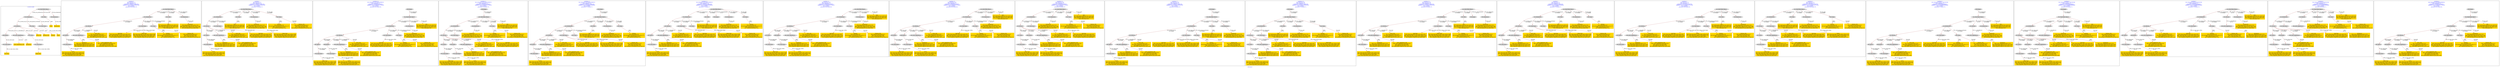 digraph n0 {
fontcolor="blue"
remincross="true"
label="s01-cb.csv"
subgraph cluster_0 {
label="1-correct model"
n2[style="filled",color="white",fillcolor="lightgray",label="E12_Production1"];
n3[style="filled",color="white",fillcolor="lightgray",label="E21_Person1"];
n4[style="filled",color="white",fillcolor="lightgray",label="E55_Type1"];
n5[style="filled",color="white",fillcolor="lightgray",label="E52_Time-Span3"];
n6[style="filled",color="white",fillcolor="lightgray",label="E69_Death1"];
n7[style="filled",color="white",fillcolor="lightgray",label="E82_Actor_Appellation1"];
n8[style="filled",color="white",fillcolor="lightgray",label="E67_Birth1"];
n9[shape="plaintext",style="filled",fillcolor="gold",label="Actor_URI"];
n10[style="filled",color="white",fillcolor="lightgray",label="E22_Man-Made_Object1"];
n11[style="filled",color="white",fillcolor="lightgray",label="E35_Title1"];
n12[style="filled",color="white",fillcolor="lightgray",label="E54_Dimension1"];
n13[shape="plaintext",style="filled",fillcolor="gold",label="Title"];
n14[style="filled",color="white",fillcolor="lightgray",label="E52_Time-Span1"];
n15[shape="plaintext",style="filled",fillcolor="gold",label="Begin Date"];
n16[style="filled",color="white",fillcolor="lightgray",label="E52_Time-Span2"];
n17[shape="plaintext",style="filled",fillcolor="gold",label="End Date"];
n18[shape="plaintext",style="filled",fillcolor="gold",label="Dated"];
n19[shape="plaintext",style="filled",fillcolor="gold",label="Dimensions"];
n20[shape="plaintext",style="filled",fillcolor="gold",label="Medium_URI"];
n21[shape="plaintext",style="filled",fillcolor="gold",label="Medium"];
n22[shape="plaintext",style="filled",fillcolor="gold",label="Artist_Appellation_URI"];
n23[shape="plaintext",style="filled",fillcolor="gold",label="Attribution"];
}
subgraph cluster_1 {
label="candidate 0\nlink coherence:1.0\nnode coherence:1.0\nconfidence:0.4680641278841204\nmapping score:0.5393547092947067\ncost:18.99955\n-precision:0.84-recall:0.76"
n25[style="filled",color="white",fillcolor="lightgray",label="E12_Production1"];
n26[style="filled",color="white",fillcolor="lightgray",label="E21_Person1"];
n27[style="filled",color="white",fillcolor="lightgray",label="E52_Time-Span2"];
n28[style="filled",color="white",fillcolor="lightgray",label="E55_Type1"];
n29[style="filled",color="white",fillcolor="lightgray",label="E67_Birth1"];
n30[style="filled",color="white",fillcolor="lightgray",label="E82_Actor_Appellation1"];
n31[style="filled",color="white",fillcolor="lightgray",label="E22_Man-Made_Object1"];
n32[style="filled",color="white",fillcolor="lightgray",label="E35_Title1"];
n33[style="filled",color="white",fillcolor="lightgray",label="E54_Dimension1"];
n34[style="filled",color="white",fillcolor="lightgray",label="E52_Time-Span1"];
n35[shape="plaintext",style="filled",fillcolor="gold",label="Medium\n[E55_Type,label,0.33]\n[E29_Design_or_Procedure,P3_has_note,0.277]\n[E57_Material,label,0.241]\n[E57_Material,classLink,0.152]"];
n36[shape="plaintext",style="filled",fillcolor="gold",label="Actor_URI\n[E21_Person,classLink,0.522]\n[E82_Actor_Appellation,classLink,0.311]\n[E30_Right,P3_has_note,0.123]\n[E22_Man-Made_Object,P3_has_note,0.045]"];
n37[shape="plaintext",style="filled",fillcolor="gold",label="Title\n[E73_Information_Object,P3_has_note,0.31]\n[E22_Man-Made_Object,P3_has_note,0.269]\n[E33_Linguistic_Object,P3_has_note,0.241]\n[E35_Title,label,0.18]"];
n38[shape="plaintext",style="filled",fillcolor="gold",label="Attribution\n[E82_Actor_Appellation,label,0.375]\n[E73_Information_Object,P3_has_note,0.265]\n[E22_Man-Made_Object,P3_has_note,0.227]\n[E33_Linguistic_Object,P3_has_note,0.132]"];
n39[shape="plaintext",style="filled",fillcolor="gold",label="Artist_Appellation_URI\n[E82_Actor_Appellation,classLink,0.92]\n[E21_Person,classLink,0.058]\n[E30_Right,P3_has_note,0.014]\n[E73_Information_Object,P3_has_note,0.008]"];
n40[shape="plaintext",style="filled",fillcolor="gold",label="End Date\n[E52_Time-Span,P82b_end_of_the_end,0.435]\n[E52_Time-Span,P82_at_some_time_within,0.417]\n[E52_Time-Span,P82a_begin_of_the_begin,0.084]\n[E33_Linguistic_Object,P3_has_note,0.065]"];
n41[shape="plaintext",style="filled",fillcolor="gold",label="Begin Date\n[E52_Time-Span,P82_at_some_time_within,0.469]\n[E52_Time-Span,P82a_begin_of_the_begin,0.292]\n[E52_Time-Span,P82b_end_of_the_end,0.158]\n[E33_Linguistic_Object,P3_has_note,0.081]"];
n42[shape="plaintext",style="filled",fillcolor="gold",label="Dated\n[E52_Time-Span,P82_at_some_time_within,0.52]\n[E52_Time-Span,P82a_begin_of_the_begin,0.193]\n[E12_Production,P3_has_note,0.166]\n[E52_Time-Span,P82b_end_of_the_end,0.121]"];
n43[shape="plaintext",style="filled",fillcolor="gold",label="Medium_URI\n[E57_Material,classLink,0.411]\n[E55_Type,classLink,0.394]\n[E74_Group,classLink,0.195]\n[E29_Design_or_Procedure,P3_has_note,0.0]"];
n44[shape="plaintext",style="filled",fillcolor="gold",label="Dimensions\n[E54_Dimension,P3_has_note,0.713]\n[E22_Man-Made_Object,P3_has_note,0.116]\n[E73_Information_Object,P3_has_note,0.106]\n[E34_Inscription,P3_has_note,0.065]"];
}
subgraph cluster_2 {
label="candidate 1\nlink coherence:1.0\nnode coherence:1.0\nconfidence:0.4680641278841204\nmapping score:0.5393547092947067\ncost:18.99957\n-precision:0.79-recall:0.71"
n46[style="filled",color="white",fillcolor="lightgray",label="E12_Production1"];
n47[style="filled",color="white",fillcolor="lightgray",label="E21_Person1"];
n48[style="filled",color="white",fillcolor="lightgray",label="E52_Time-Span2"];
n49[style="filled",color="white",fillcolor="lightgray",label="E67_Birth1"];
n50[style="filled",color="white",fillcolor="lightgray",label="E82_Actor_Appellation1"];
n51[style="filled",color="white",fillcolor="lightgray",label="E22_Man-Made_Object1"];
n52[style="filled",color="white",fillcolor="lightgray",label="E35_Title1"];
n53[style="filled",color="white",fillcolor="lightgray",label="E54_Dimension1"];
n54[style="filled",color="white",fillcolor="lightgray",label="E55_Type2"];
n55[style="filled",color="white",fillcolor="lightgray",label="E52_Time-Span1"];
n56[shape="plaintext",style="filled",fillcolor="gold",label="Actor_URI\n[E21_Person,classLink,0.522]\n[E82_Actor_Appellation,classLink,0.311]\n[E30_Right,P3_has_note,0.123]\n[E22_Man-Made_Object,P3_has_note,0.045]"];
n57[shape="plaintext",style="filled",fillcolor="gold",label="Title\n[E73_Information_Object,P3_has_note,0.31]\n[E22_Man-Made_Object,P3_has_note,0.269]\n[E33_Linguistic_Object,P3_has_note,0.241]\n[E35_Title,label,0.18]"];
n58[shape="plaintext",style="filled",fillcolor="gold",label="Attribution\n[E82_Actor_Appellation,label,0.375]\n[E73_Information_Object,P3_has_note,0.265]\n[E22_Man-Made_Object,P3_has_note,0.227]\n[E33_Linguistic_Object,P3_has_note,0.132]"];
n59[shape="plaintext",style="filled",fillcolor="gold",label="Artist_Appellation_URI\n[E82_Actor_Appellation,classLink,0.92]\n[E21_Person,classLink,0.058]\n[E30_Right,P3_has_note,0.014]\n[E73_Information_Object,P3_has_note,0.008]"];
n60[shape="plaintext",style="filled",fillcolor="gold",label="Medium\n[E55_Type,label,0.33]\n[E29_Design_or_Procedure,P3_has_note,0.277]\n[E57_Material,label,0.241]\n[E57_Material,classLink,0.152]"];
n61[shape="plaintext",style="filled",fillcolor="gold",label="End Date\n[E52_Time-Span,P82b_end_of_the_end,0.435]\n[E52_Time-Span,P82_at_some_time_within,0.417]\n[E52_Time-Span,P82a_begin_of_the_begin,0.084]\n[E33_Linguistic_Object,P3_has_note,0.065]"];
n62[shape="plaintext",style="filled",fillcolor="gold",label="Begin Date\n[E52_Time-Span,P82_at_some_time_within,0.469]\n[E52_Time-Span,P82a_begin_of_the_begin,0.292]\n[E52_Time-Span,P82b_end_of_the_end,0.158]\n[E33_Linguistic_Object,P3_has_note,0.081]"];
n63[shape="plaintext",style="filled",fillcolor="gold",label="Dated\n[E52_Time-Span,P82_at_some_time_within,0.52]\n[E52_Time-Span,P82a_begin_of_the_begin,0.193]\n[E12_Production,P3_has_note,0.166]\n[E52_Time-Span,P82b_end_of_the_end,0.121]"];
n64[shape="plaintext",style="filled",fillcolor="gold",label="Dimensions\n[E54_Dimension,P3_has_note,0.713]\n[E22_Man-Made_Object,P3_has_note,0.116]\n[E73_Information_Object,P3_has_note,0.106]\n[E34_Inscription,P3_has_note,0.065]"];
n65[shape="plaintext",style="filled",fillcolor="gold",label="Medium_URI\n[E57_Material,classLink,0.411]\n[E55_Type,classLink,0.394]\n[E74_Group,classLink,0.195]\n[E29_Design_or_Procedure,P3_has_note,0.0]"];
}
subgraph cluster_3 {
label="candidate 10\nlink coherence:0.9523809523809523\nnode coherence:1.0\nconfidence:0.4928065824209571\nmapping score:0.5309355274736524\ncost:20.99952\n-precision:0.81-recall:0.81"
n67[style="filled",color="white",fillcolor="lightgray",label="E12_Production1"];
n68[style="filled",color="white",fillcolor="lightgray",label="E21_Person1"];
n69[style="filled",color="white",fillcolor="lightgray",label="E52_Time-Span2"];
n70[style="filled",color="white",fillcolor="lightgray",label="E55_Type1"];
n71[style="filled",color="white",fillcolor="lightgray",label="E67_Birth1"];
n72[style="filled",color="white",fillcolor="lightgray",label="E69_Death1"];
n73[style="filled",color="white",fillcolor="lightgray",label="E82_Actor_Appellation1"];
n74[style="filled",color="white",fillcolor="lightgray",label="E22_Man-Made_Object1"];
n75[style="filled",color="white",fillcolor="lightgray",label="E54_Dimension1"];
n76[style="filled",color="white",fillcolor="lightgray",label="E38_Image1"];
n77[style="filled",color="white",fillcolor="lightgray",label="E52_Time-Span1"];
n78[style="filled",color="white",fillcolor="lightgray",label="E52_Time-Span4"];
n79[shape="plaintext",style="filled",fillcolor="gold",label="Medium\n[E55_Type,label,0.33]\n[E29_Design_or_Procedure,P3_has_note,0.277]\n[E57_Material,label,0.241]\n[E57_Material,classLink,0.152]"];
n80[shape="plaintext",style="filled",fillcolor="gold",label="Actor_URI\n[E21_Person,classLink,0.522]\n[E82_Actor_Appellation,classLink,0.311]\n[E30_Right,P3_has_note,0.123]\n[E22_Man-Made_Object,P3_has_note,0.045]"];
n81[shape="plaintext",style="filled",fillcolor="gold",label="Attribution\n[E82_Actor_Appellation,label,0.375]\n[E73_Information_Object,P3_has_note,0.265]\n[E22_Man-Made_Object,P3_has_note,0.227]\n[E33_Linguistic_Object,P3_has_note,0.132]"];
n82[shape="plaintext",style="filled",fillcolor="gold",label="Artist_Appellation_URI\n[E82_Actor_Appellation,classLink,0.92]\n[E21_Person,classLink,0.058]\n[E30_Right,P3_has_note,0.014]\n[E73_Information_Object,P3_has_note,0.008]"];
n83[shape="plaintext",style="filled",fillcolor="gold",label="End Date\n[E52_Time-Span,P82b_end_of_the_end,0.435]\n[E52_Time-Span,P82_at_some_time_within,0.417]\n[E52_Time-Span,P82a_begin_of_the_begin,0.084]\n[E33_Linguistic_Object,P3_has_note,0.065]"];
n84[shape="plaintext",style="filled",fillcolor="gold",label="Title\n[E73_Information_Object,P3_has_note,0.31]\n[E22_Man-Made_Object,P3_has_note,0.269]\n[E33_Linguistic_Object,P3_has_note,0.241]\n[E35_Title,label,0.18]"];
n85[shape="plaintext",style="filled",fillcolor="gold",label="Begin Date\n[E52_Time-Span,P82_at_some_time_within,0.469]\n[E52_Time-Span,P82a_begin_of_the_begin,0.292]\n[E52_Time-Span,P82b_end_of_the_end,0.158]\n[E33_Linguistic_Object,P3_has_note,0.081]"];
n86[shape="plaintext",style="filled",fillcolor="gold",label="Medium_URI\n[E57_Material,classLink,0.411]\n[E55_Type,classLink,0.394]\n[E74_Group,classLink,0.195]\n[E29_Design_or_Procedure,P3_has_note,0.0]"];
n87[shape="plaintext",style="filled",fillcolor="gold",label="Dated\n[E52_Time-Span,P82_at_some_time_within,0.52]\n[E52_Time-Span,P82a_begin_of_the_begin,0.193]\n[E12_Production,P3_has_note,0.166]\n[E52_Time-Span,P82b_end_of_the_end,0.121]"];
n88[shape="plaintext",style="filled",fillcolor="gold",label="Dimensions\n[E54_Dimension,P3_has_note,0.713]\n[E22_Man-Made_Object,P3_has_note,0.116]\n[E73_Information_Object,P3_has_note,0.106]\n[E34_Inscription,P3_has_note,0.065]"];
}
subgraph cluster_4 {
label="candidate 11\nlink coherence:0.9523809523809523\nnode coherence:1.0\nconfidence:0.4928065824209571\nmapping score:0.5309355274736524\ncost:20.99954\n-precision:0.76-recall:0.76"
n90[style="filled",color="white",fillcolor="lightgray",label="E12_Production1"];
n91[style="filled",color="white",fillcolor="lightgray",label="E21_Person1"];
n92[style="filled",color="white",fillcolor="lightgray",label="E52_Time-Span2"];
n93[style="filled",color="white",fillcolor="lightgray",label="E67_Birth1"];
n94[style="filled",color="white",fillcolor="lightgray",label="E69_Death1"];
n95[style="filled",color="white",fillcolor="lightgray",label="E82_Actor_Appellation1"];
n96[style="filled",color="white",fillcolor="lightgray",label="E22_Man-Made_Object1"];
n97[style="filled",color="white",fillcolor="lightgray",label="E54_Dimension1"];
n98[style="filled",color="white",fillcolor="lightgray",label="E55_Type2"];
n99[style="filled",color="white",fillcolor="lightgray",label="E38_Image1"];
n100[style="filled",color="white",fillcolor="lightgray",label="E52_Time-Span1"];
n101[style="filled",color="white",fillcolor="lightgray",label="E52_Time-Span4"];
n102[shape="plaintext",style="filled",fillcolor="gold",label="Actor_URI\n[E21_Person,classLink,0.522]\n[E82_Actor_Appellation,classLink,0.311]\n[E30_Right,P3_has_note,0.123]\n[E22_Man-Made_Object,P3_has_note,0.045]"];
n103[shape="plaintext",style="filled",fillcolor="gold",label="Attribution\n[E82_Actor_Appellation,label,0.375]\n[E73_Information_Object,P3_has_note,0.265]\n[E22_Man-Made_Object,P3_has_note,0.227]\n[E33_Linguistic_Object,P3_has_note,0.132]"];
n104[shape="plaintext",style="filled",fillcolor="gold",label="Artist_Appellation_URI\n[E82_Actor_Appellation,classLink,0.92]\n[E21_Person,classLink,0.058]\n[E30_Right,P3_has_note,0.014]\n[E73_Information_Object,P3_has_note,0.008]"];
n105[shape="plaintext",style="filled",fillcolor="gold",label="Medium\n[E55_Type,label,0.33]\n[E29_Design_or_Procedure,P3_has_note,0.277]\n[E57_Material,label,0.241]\n[E57_Material,classLink,0.152]"];
n106[shape="plaintext",style="filled",fillcolor="gold",label="End Date\n[E52_Time-Span,P82b_end_of_the_end,0.435]\n[E52_Time-Span,P82_at_some_time_within,0.417]\n[E52_Time-Span,P82a_begin_of_the_begin,0.084]\n[E33_Linguistic_Object,P3_has_note,0.065]"];
n107[shape="plaintext",style="filled",fillcolor="gold",label="Title\n[E73_Information_Object,P3_has_note,0.31]\n[E22_Man-Made_Object,P3_has_note,0.269]\n[E33_Linguistic_Object,P3_has_note,0.241]\n[E35_Title,label,0.18]"];
n108[shape="plaintext",style="filled",fillcolor="gold",label="Begin Date\n[E52_Time-Span,P82_at_some_time_within,0.469]\n[E52_Time-Span,P82a_begin_of_the_begin,0.292]\n[E52_Time-Span,P82b_end_of_the_end,0.158]\n[E33_Linguistic_Object,P3_has_note,0.081]"];
n109[shape="plaintext",style="filled",fillcolor="gold",label="Dated\n[E52_Time-Span,P82_at_some_time_within,0.52]\n[E52_Time-Span,P82a_begin_of_the_begin,0.193]\n[E12_Production,P3_has_note,0.166]\n[E52_Time-Span,P82b_end_of_the_end,0.121]"];
n110[shape="plaintext",style="filled",fillcolor="gold",label="Dimensions\n[E54_Dimension,P3_has_note,0.713]\n[E22_Man-Made_Object,P3_has_note,0.116]\n[E73_Information_Object,P3_has_note,0.106]\n[E34_Inscription,P3_has_note,0.065]"];
n111[shape="plaintext",style="filled",fillcolor="gold",label="Medium_URI\n[E57_Material,classLink,0.411]\n[E55_Type,classLink,0.394]\n[E74_Group,classLink,0.195]\n[E29_Design_or_Procedure,P3_has_note,0.0]"];
}
subgraph cluster_5 {
label="candidate 12\nlink coherence:0.9523809523809523\nnode coherence:1.0\nconfidence:0.4680641278841204\nmapping score:0.5226880426280401\ncost:20.99949\n-precision:0.71-recall:0.71"
n113[style="filled",color="white",fillcolor="lightgray",label="E12_Production1"];
n114[style="filled",color="white",fillcolor="lightgray",label="E21_Person1"];
n115[style="filled",color="white",fillcolor="lightgray",label="E52_Time-Span2"];
n116[style="filled",color="white",fillcolor="lightgray",label="E55_Type1"];
n117[style="filled",color="white",fillcolor="lightgray",label="E67_Birth1"];
n118[style="filled",color="white",fillcolor="lightgray",label="E82_Actor_Appellation1"];
n119[style="filled",color="white",fillcolor="lightgray",label="E22_Man-Made_Object1"];
n120[style="filled",color="white",fillcolor="lightgray",label="E35_Title1"];
n121[style="filled",color="white",fillcolor="lightgray",label="E54_Dimension1"];
n122[style="filled",color="white",fillcolor="lightgray",label="E55_Type2"];
n123[style="filled",color="white",fillcolor="lightgray",label="E38_Image1"];
n124[style="filled",color="white",fillcolor="lightgray",label="E52_Time-Span1"];
n125[shape="plaintext",style="filled",fillcolor="gold",label="Actor_URI\n[E21_Person,classLink,0.522]\n[E82_Actor_Appellation,classLink,0.311]\n[E30_Right,P3_has_note,0.123]\n[E22_Man-Made_Object,P3_has_note,0.045]"];
n126[shape="plaintext",style="filled",fillcolor="gold",label="Title\n[E73_Information_Object,P3_has_note,0.31]\n[E22_Man-Made_Object,P3_has_note,0.269]\n[E33_Linguistic_Object,P3_has_note,0.241]\n[E35_Title,label,0.18]"];
n127[shape="plaintext",style="filled",fillcolor="gold",label="Attribution\n[E82_Actor_Appellation,label,0.375]\n[E73_Information_Object,P3_has_note,0.265]\n[E22_Man-Made_Object,P3_has_note,0.227]\n[E33_Linguistic_Object,P3_has_note,0.132]"];
n128[shape="plaintext",style="filled",fillcolor="gold",label="Artist_Appellation_URI\n[E82_Actor_Appellation,classLink,0.92]\n[E21_Person,classLink,0.058]\n[E30_Right,P3_has_note,0.014]\n[E73_Information_Object,P3_has_note,0.008]"];
n129[shape="plaintext",style="filled",fillcolor="gold",label="Medium\n[E55_Type,label,0.33]\n[E29_Design_or_Procedure,P3_has_note,0.277]\n[E57_Material,label,0.241]\n[E57_Material,classLink,0.152]"];
n130[shape="plaintext",style="filled",fillcolor="gold",label="End Date\n[E52_Time-Span,P82b_end_of_the_end,0.435]\n[E52_Time-Span,P82_at_some_time_within,0.417]\n[E52_Time-Span,P82a_begin_of_the_begin,0.084]\n[E33_Linguistic_Object,P3_has_note,0.065]"];
n131[shape="plaintext",style="filled",fillcolor="gold",label="Begin Date\n[E52_Time-Span,P82_at_some_time_within,0.469]\n[E52_Time-Span,P82a_begin_of_the_begin,0.292]\n[E52_Time-Span,P82b_end_of_the_end,0.158]\n[E33_Linguistic_Object,P3_has_note,0.081]"];
n132[shape="plaintext",style="filled",fillcolor="gold",label="Dated\n[E52_Time-Span,P82_at_some_time_within,0.52]\n[E52_Time-Span,P82a_begin_of_the_begin,0.193]\n[E12_Production,P3_has_note,0.166]\n[E52_Time-Span,P82b_end_of_the_end,0.121]"];
n133[shape="plaintext",style="filled",fillcolor="gold",label="Medium_URI\n[E57_Material,classLink,0.411]\n[E55_Type,classLink,0.394]\n[E74_Group,classLink,0.195]\n[E29_Design_or_Procedure,P3_has_note,0.0]"];
n134[shape="plaintext",style="filled",fillcolor="gold",label="Dimensions\n[E54_Dimension,P3_has_note,0.713]\n[E22_Man-Made_Object,P3_has_note,0.116]\n[E73_Information_Object,P3_has_note,0.106]\n[E34_Inscription,P3_has_note,0.065]"];
}
subgraph cluster_6 {
label="candidate 13\nlink coherence:0.9523809523809523\nnode coherence:1.0\nconfidence:0.4680641278841204\nmapping score:0.5226880426280401\ncost:20.99953\n-precision:0.71-recall:0.71"
n136[style="filled",color="white",fillcolor="lightgray",label="E12_Production1"];
n137[style="filled",color="white",fillcolor="lightgray",label="E21_Person1"];
n138[style="filled",color="white",fillcolor="lightgray",label="E52_Time-Span2"];
n139[style="filled",color="white",fillcolor="lightgray",label="E55_Type1"];
n140[style="filled",color="white",fillcolor="lightgray",label="E67_Birth1"];
n141[style="filled",color="white",fillcolor="lightgray",label="E82_Actor_Appellation1"];
n142[style="filled",color="white",fillcolor="lightgray",label="E22_Man-Made_Object1"];
n143[style="filled",color="white",fillcolor="lightgray",label="E35_Title1"];
n144[style="filled",color="white",fillcolor="lightgray",label="E38_Image1"];
n145[style="filled",color="white",fillcolor="lightgray",label="E54_Dimension1"];
n146[style="filled",color="white",fillcolor="lightgray",label="E55_Type2"];
n147[style="filled",color="white",fillcolor="lightgray",label="E52_Time-Span1"];
n148[shape="plaintext",style="filled",fillcolor="gold",label="Actor_URI\n[E21_Person,classLink,0.522]\n[E82_Actor_Appellation,classLink,0.311]\n[E30_Right,P3_has_note,0.123]\n[E22_Man-Made_Object,P3_has_note,0.045]"];
n149[shape="plaintext",style="filled",fillcolor="gold",label="Title\n[E73_Information_Object,P3_has_note,0.31]\n[E22_Man-Made_Object,P3_has_note,0.269]\n[E33_Linguistic_Object,P3_has_note,0.241]\n[E35_Title,label,0.18]"];
n150[shape="plaintext",style="filled",fillcolor="gold",label="Attribution\n[E82_Actor_Appellation,label,0.375]\n[E73_Information_Object,P3_has_note,0.265]\n[E22_Man-Made_Object,P3_has_note,0.227]\n[E33_Linguistic_Object,P3_has_note,0.132]"];
n151[shape="plaintext",style="filled",fillcolor="gold",label="Artist_Appellation_URI\n[E82_Actor_Appellation,classLink,0.92]\n[E21_Person,classLink,0.058]\n[E30_Right,P3_has_note,0.014]\n[E73_Information_Object,P3_has_note,0.008]"];
n152[shape="plaintext",style="filled",fillcolor="gold",label="Medium\n[E55_Type,label,0.33]\n[E29_Design_or_Procedure,P3_has_note,0.277]\n[E57_Material,label,0.241]\n[E57_Material,classLink,0.152]"];
n153[shape="plaintext",style="filled",fillcolor="gold",label="End Date\n[E52_Time-Span,P82b_end_of_the_end,0.435]\n[E52_Time-Span,P82_at_some_time_within,0.417]\n[E52_Time-Span,P82a_begin_of_the_begin,0.084]\n[E33_Linguistic_Object,P3_has_note,0.065]"];
n154[shape="plaintext",style="filled",fillcolor="gold",label="Begin Date\n[E52_Time-Span,P82_at_some_time_within,0.469]\n[E52_Time-Span,P82a_begin_of_the_begin,0.292]\n[E52_Time-Span,P82b_end_of_the_end,0.158]\n[E33_Linguistic_Object,P3_has_note,0.081]"];
n155[shape="plaintext",style="filled",fillcolor="gold",label="Dated\n[E52_Time-Span,P82_at_some_time_within,0.52]\n[E52_Time-Span,P82a_begin_of_the_begin,0.193]\n[E12_Production,P3_has_note,0.166]\n[E52_Time-Span,P82b_end_of_the_end,0.121]"];
n156[shape="plaintext",style="filled",fillcolor="gold",label="Medium_URI\n[E57_Material,classLink,0.411]\n[E55_Type,classLink,0.394]\n[E74_Group,classLink,0.195]\n[E29_Design_or_Procedure,P3_has_note,0.0]"];
n157[shape="plaintext",style="filled",fillcolor="gold",label="Dimensions\n[E54_Dimension,P3_has_note,0.713]\n[E22_Man-Made_Object,P3_has_note,0.116]\n[E73_Information_Object,P3_has_note,0.106]\n[E34_Inscription,P3_has_note,0.065]"];
}
subgraph cluster_7 {
label="candidate 14\nlink coherence:0.95\nnode coherence:1.0\nconfidence:0.4928065824209571\nmapping score:0.5309355274736524\ncost:19.99954\n-precision:0.85-recall:0.81"
n159[style="filled",color="white",fillcolor="lightgray",label="E12_Production1"];
n160[style="filled",color="white",fillcolor="lightgray",label="E21_Person1"];
n161[style="filled",color="white",fillcolor="lightgray",label="E52_Time-Span2"];
n162[style="filled",color="white",fillcolor="lightgray",label="E55_Type1"];
n163[style="filled",color="white",fillcolor="lightgray",label="E67_Birth1"];
n164[style="filled",color="white",fillcolor="lightgray",label="E69_Death1"];
n165[style="filled",color="white",fillcolor="lightgray",label="E82_Actor_Appellation1"];
n166[style="filled",color="white",fillcolor="lightgray",label="E22_Man-Made_Object1"];
n167[style="filled",color="white",fillcolor="lightgray",label="E54_Dimension1"];
n168[style="filled",color="white",fillcolor="lightgray",label="E52_Time-Span1"];
n169[style="filled",color="white",fillcolor="lightgray",label="E52_Time-Span3"];
n170[shape="plaintext",style="filled",fillcolor="gold",label="Medium\n[E55_Type,label,0.33]\n[E29_Design_or_Procedure,P3_has_note,0.277]\n[E57_Material,label,0.241]\n[E57_Material,classLink,0.152]"];
n171[shape="plaintext",style="filled",fillcolor="gold",label="Actor_URI\n[E21_Person,classLink,0.522]\n[E82_Actor_Appellation,classLink,0.311]\n[E30_Right,P3_has_note,0.123]\n[E22_Man-Made_Object,P3_has_note,0.045]"];
n172[shape="plaintext",style="filled",fillcolor="gold",label="Attribution\n[E82_Actor_Appellation,label,0.375]\n[E73_Information_Object,P3_has_note,0.265]\n[E22_Man-Made_Object,P3_has_note,0.227]\n[E33_Linguistic_Object,P3_has_note,0.132]"];
n173[shape="plaintext",style="filled",fillcolor="gold",label="Artist_Appellation_URI\n[E82_Actor_Appellation,classLink,0.92]\n[E21_Person,classLink,0.058]\n[E30_Right,P3_has_note,0.014]\n[E73_Information_Object,P3_has_note,0.008]"];
n174[shape="plaintext",style="filled",fillcolor="gold",label="End Date\n[E52_Time-Span,P82b_end_of_the_end,0.435]\n[E52_Time-Span,P82_at_some_time_within,0.417]\n[E52_Time-Span,P82a_begin_of_the_begin,0.084]\n[E33_Linguistic_Object,P3_has_note,0.065]"];
n175[shape="plaintext",style="filled",fillcolor="gold",label="Title\n[E73_Information_Object,P3_has_note,0.31]\n[E22_Man-Made_Object,P3_has_note,0.269]\n[E33_Linguistic_Object,P3_has_note,0.241]\n[E35_Title,label,0.18]"];
n176[shape="plaintext",style="filled",fillcolor="gold",label="Dated\n[E52_Time-Span,P82_at_some_time_within,0.52]\n[E52_Time-Span,P82a_begin_of_the_begin,0.193]\n[E12_Production,P3_has_note,0.166]\n[E52_Time-Span,P82b_end_of_the_end,0.121]"];
n177[shape="plaintext",style="filled",fillcolor="gold",label="Begin Date\n[E52_Time-Span,P82_at_some_time_within,0.469]\n[E52_Time-Span,P82a_begin_of_the_begin,0.292]\n[E52_Time-Span,P82b_end_of_the_end,0.158]\n[E33_Linguistic_Object,P3_has_note,0.081]"];
n178[shape="plaintext",style="filled",fillcolor="gold",label="Medium_URI\n[E57_Material,classLink,0.411]\n[E55_Type,classLink,0.394]\n[E74_Group,classLink,0.195]\n[E29_Design_or_Procedure,P3_has_note,0.0]"];
n179[shape="plaintext",style="filled",fillcolor="gold",label="Dimensions\n[E54_Dimension,P3_has_note,0.713]\n[E22_Man-Made_Object,P3_has_note,0.116]\n[E73_Information_Object,P3_has_note,0.106]\n[E34_Inscription,P3_has_note,0.065]"];
}
subgraph cluster_8 {
label="candidate 15\nlink coherence:0.95\nnode coherence:1.0\nconfidence:0.4928065824209571\nmapping score:0.5309355274736524\ncost:19.99956\n-precision:0.85-recall:0.81"
n181[style="filled",color="white",fillcolor="lightgray",label="E12_Production1"];
n182[style="filled",color="white",fillcolor="lightgray",label="E21_Person1"];
n183[style="filled",color="white",fillcolor="lightgray",label="E52_Time-Span2"];
n184[style="filled",color="white",fillcolor="lightgray",label="E55_Type1"];
n185[style="filled",color="white",fillcolor="lightgray",label="E67_Birth1"];
n186[style="filled",color="white",fillcolor="lightgray",label="E69_Death1"];
n187[style="filled",color="white",fillcolor="lightgray",label="E82_Actor_Appellation1"];
n188[style="filled",color="white",fillcolor="lightgray",label="E22_Man-Made_Object1"];
n189[style="filled",color="white",fillcolor="lightgray",label="E54_Dimension1"];
n190[style="filled",color="white",fillcolor="lightgray",label="E52_Time-Span1"];
n191[style="filled",color="white",fillcolor="lightgray",label="E52_Time-Span4"];
n192[shape="plaintext",style="filled",fillcolor="gold",label="Medium\n[E55_Type,label,0.33]\n[E29_Design_or_Procedure,P3_has_note,0.277]\n[E57_Material,label,0.241]\n[E57_Material,classLink,0.152]"];
n193[shape="plaintext",style="filled",fillcolor="gold",label="Actor_URI\n[E21_Person,classLink,0.522]\n[E82_Actor_Appellation,classLink,0.311]\n[E30_Right,P3_has_note,0.123]\n[E22_Man-Made_Object,P3_has_note,0.045]"];
n194[shape="plaintext",style="filled",fillcolor="gold",label="Attribution\n[E82_Actor_Appellation,label,0.375]\n[E73_Information_Object,P3_has_note,0.265]\n[E22_Man-Made_Object,P3_has_note,0.227]\n[E33_Linguistic_Object,P3_has_note,0.132]"];
n195[shape="plaintext",style="filled",fillcolor="gold",label="Artist_Appellation_URI\n[E82_Actor_Appellation,classLink,0.92]\n[E21_Person,classLink,0.058]\n[E30_Right,P3_has_note,0.014]\n[E73_Information_Object,P3_has_note,0.008]"];
n196[shape="plaintext",style="filled",fillcolor="gold",label="End Date\n[E52_Time-Span,P82b_end_of_the_end,0.435]\n[E52_Time-Span,P82_at_some_time_within,0.417]\n[E52_Time-Span,P82a_begin_of_the_begin,0.084]\n[E33_Linguistic_Object,P3_has_note,0.065]"];
n197[shape="plaintext",style="filled",fillcolor="gold",label="Title\n[E73_Information_Object,P3_has_note,0.31]\n[E22_Man-Made_Object,P3_has_note,0.269]\n[E33_Linguistic_Object,P3_has_note,0.241]\n[E35_Title,label,0.18]"];
n198[shape="plaintext",style="filled",fillcolor="gold",label="Begin Date\n[E52_Time-Span,P82_at_some_time_within,0.469]\n[E52_Time-Span,P82a_begin_of_the_begin,0.292]\n[E52_Time-Span,P82b_end_of_the_end,0.158]\n[E33_Linguistic_Object,P3_has_note,0.081]"];
n199[shape="plaintext",style="filled",fillcolor="gold",label="Medium_URI\n[E57_Material,classLink,0.411]\n[E55_Type,classLink,0.394]\n[E74_Group,classLink,0.195]\n[E29_Design_or_Procedure,P3_has_note,0.0]"];
n200[shape="plaintext",style="filled",fillcolor="gold",label="Dated\n[E52_Time-Span,P82_at_some_time_within,0.52]\n[E52_Time-Span,P82a_begin_of_the_begin,0.193]\n[E12_Production,P3_has_note,0.166]\n[E52_Time-Span,P82b_end_of_the_end,0.121]"];
n201[shape="plaintext",style="filled",fillcolor="gold",label="Dimensions\n[E54_Dimension,P3_has_note,0.713]\n[E22_Man-Made_Object,P3_has_note,0.116]\n[E73_Information_Object,P3_has_note,0.106]\n[E34_Inscription,P3_has_note,0.065]"];
}
subgraph cluster_9 {
label="candidate 16\nlink coherence:0.95\nnode coherence:1.0\nconfidence:0.4928065824209571\nmapping score:0.5309355274736524\ncost:19.99958\n-precision:0.8-recall:0.76"
n203[style="filled",color="white",fillcolor="lightgray",label="E12_Production1"];
n204[style="filled",color="white",fillcolor="lightgray",label="E21_Person1"];
n205[style="filled",color="white",fillcolor="lightgray",label="E52_Time-Span2"];
n206[style="filled",color="white",fillcolor="lightgray",label="E67_Birth1"];
n207[style="filled",color="white",fillcolor="lightgray",label="E69_Death1"];
n208[style="filled",color="white",fillcolor="lightgray",label="E82_Actor_Appellation1"];
n209[style="filled",color="white",fillcolor="lightgray",label="E22_Man-Made_Object1"];
n210[style="filled",color="white",fillcolor="lightgray",label="E54_Dimension1"];
n211[style="filled",color="white",fillcolor="lightgray",label="E55_Type2"];
n212[style="filled",color="white",fillcolor="lightgray",label="E52_Time-Span1"];
n213[style="filled",color="white",fillcolor="lightgray",label="E52_Time-Span4"];
n214[shape="plaintext",style="filled",fillcolor="gold",label="Actor_URI\n[E21_Person,classLink,0.522]\n[E82_Actor_Appellation,classLink,0.311]\n[E30_Right,P3_has_note,0.123]\n[E22_Man-Made_Object,P3_has_note,0.045]"];
n215[shape="plaintext",style="filled",fillcolor="gold",label="Attribution\n[E82_Actor_Appellation,label,0.375]\n[E73_Information_Object,P3_has_note,0.265]\n[E22_Man-Made_Object,P3_has_note,0.227]\n[E33_Linguistic_Object,P3_has_note,0.132]"];
n216[shape="plaintext",style="filled",fillcolor="gold",label="Artist_Appellation_URI\n[E82_Actor_Appellation,classLink,0.92]\n[E21_Person,classLink,0.058]\n[E30_Right,P3_has_note,0.014]\n[E73_Information_Object,P3_has_note,0.008]"];
n217[shape="plaintext",style="filled",fillcolor="gold",label="Medium\n[E55_Type,label,0.33]\n[E29_Design_or_Procedure,P3_has_note,0.277]\n[E57_Material,label,0.241]\n[E57_Material,classLink,0.152]"];
n218[shape="plaintext",style="filled",fillcolor="gold",label="End Date\n[E52_Time-Span,P82b_end_of_the_end,0.435]\n[E52_Time-Span,P82_at_some_time_within,0.417]\n[E52_Time-Span,P82a_begin_of_the_begin,0.084]\n[E33_Linguistic_Object,P3_has_note,0.065]"];
n219[shape="plaintext",style="filled",fillcolor="gold",label="Title\n[E73_Information_Object,P3_has_note,0.31]\n[E22_Man-Made_Object,P3_has_note,0.269]\n[E33_Linguistic_Object,P3_has_note,0.241]\n[E35_Title,label,0.18]"];
n220[shape="plaintext",style="filled",fillcolor="gold",label="Begin Date\n[E52_Time-Span,P82_at_some_time_within,0.469]\n[E52_Time-Span,P82a_begin_of_the_begin,0.292]\n[E52_Time-Span,P82b_end_of_the_end,0.158]\n[E33_Linguistic_Object,P3_has_note,0.081]"];
n221[shape="plaintext",style="filled",fillcolor="gold",label="Dated\n[E52_Time-Span,P82_at_some_time_within,0.52]\n[E52_Time-Span,P82a_begin_of_the_begin,0.193]\n[E12_Production,P3_has_note,0.166]\n[E52_Time-Span,P82b_end_of_the_end,0.121]"];
n222[shape="plaintext",style="filled",fillcolor="gold",label="Dimensions\n[E54_Dimension,P3_has_note,0.713]\n[E22_Man-Made_Object,P3_has_note,0.116]\n[E73_Information_Object,P3_has_note,0.106]\n[E34_Inscription,P3_has_note,0.065]"];
n223[shape="plaintext",style="filled",fillcolor="gold",label="Medium_URI\n[E57_Material,classLink,0.411]\n[E55_Type,classLink,0.394]\n[E74_Group,classLink,0.195]\n[E29_Design_or_Procedure,P3_has_note,0.0]"];
}
subgraph cluster_10 {
label="candidate 17\nlink coherence:0.95\nnode coherence:1.0\nconfidence:0.4680641278841204\nmapping score:0.5393547092947067\ncost:19.99951\n-precision:0.8-recall:0.76"
n225[style="filled",color="white",fillcolor="lightgray",label="E12_Production1"];
n226[style="filled",color="white",fillcolor="lightgray",label="E21_Person1"];
n227[style="filled",color="white",fillcolor="lightgray",label="E52_Time-Span2"];
n228[style="filled",color="white",fillcolor="lightgray",label="E55_Type1"];
n229[style="filled",color="white",fillcolor="lightgray",label="E67_Birth1"];
n230[style="filled",color="white",fillcolor="lightgray",label="E82_Actor_Appellation1"];
n231[style="filled",color="white",fillcolor="lightgray",label="E22_Man-Made_Object1"];
n232[style="filled",color="white",fillcolor="lightgray",label="E35_Title1"];
n233[style="filled",color="white",fillcolor="lightgray",label="E54_Dimension1"];
n234[style="filled",color="white",fillcolor="lightgray",label="E38_Image1"];
n235[style="filled",color="white",fillcolor="lightgray",label="E52_Time-Span1"];
n236[shape="plaintext",style="filled",fillcolor="gold",label="Medium\n[E55_Type,label,0.33]\n[E29_Design_or_Procedure,P3_has_note,0.277]\n[E57_Material,label,0.241]\n[E57_Material,classLink,0.152]"];
n237[shape="plaintext",style="filled",fillcolor="gold",label="Actor_URI\n[E21_Person,classLink,0.522]\n[E82_Actor_Appellation,classLink,0.311]\n[E30_Right,P3_has_note,0.123]\n[E22_Man-Made_Object,P3_has_note,0.045]"];
n238[shape="plaintext",style="filled",fillcolor="gold",label="Title\n[E73_Information_Object,P3_has_note,0.31]\n[E22_Man-Made_Object,P3_has_note,0.269]\n[E33_Linguistic_Object,P3_has_note,0.241]\n[E35_Title,label,0.18]"];
n239[shape="plaintext",style="filled",fillcolor="gold",label="Attribution\n[E82_Actor_Appellation,label,0.375]\n[E73_Information_Object,P3_has_note,0.265]\n[E22_Man-Made_Object,P3_has_note,0.227]\n[E33_Linguistic_Object,P3_has_note,0.132]"];
n240[shape="plaintext",style="filled",fillcolor="gold",label="Artist_Appellation_URI\n[E82_Actor_Appellation,classLink,0.92]\n[E21_Person,classLink,0.058]\n[E30_Right,P3_has_note,0.014]\n[E73_Information_Object,P3_has_note,0.008]"];
n241[shape="plaintext",style="filled",fillcolor="gold",label="End Date\n[E52_Time-Span,P82b_end_of_the_end,0.435]\n[E52_Time-Span,P82_at_some_time_within,0.417]\n[E52_Time-Span,P82a_begin_of_the_begin,0.084]\n[E33_Linguistic_Object,P3_has_note,0.065]"];
n242[shape="plaintext",style="filled",fillcolor="gold",label="Begin Date\n[E52_Time-Span,P82_at_some_time_within,0.469]\n[E52_Time-Span,P82a_begin_of_the_begin,0.292]\n[E52_Time-Span,P82b_end_of_the_end,0.158]\n[E33_Linguistic_Object,P3_has_note,0.081]"];
n243[shape="plaintext",style="filled",fillcolor="gold",label="Dated\n[E52_Time-Span,P82_at_some_time_within,0.52]\n[E52_Time-Span,P82a_begin_of_the_begin,0.193]\n[E12_Production,P3_has_note,0.166]\n[E52_Time-Span,P82b_end_of_the_end,0.121]"];
n244[shape="plaintext",style="filled",fillcolor="gold",label="Medium_URI\n[E57_Material,classLink,0.411]\n[E55_Type,classLink,0.394]\n[E74_Group,classLink,0.195]\n[E29_Design_or_Procedure,P3_has_note,0.0]"];
n245[shape="plaintext",style="filled",fillcolor="gold",label="Dimensions\n[E54_Dimension,P3_has_note,0.713]\n[E22_Man-Made_Object,P3_has_note,0.116]\n[E73_Information_Object,P3_has_note,0.106]\n[E34_Inscription,P3_has_note,0.065]"];
}
subgraph cluster_11 {
label="candidate 18\nlink coherence:0.95\nnode coherence:1.0\nconfidence:0.4680641278841204\nmapping score:0.5393547092947067\ncost:19.99953\n-precision:0.75-recall:0.71"
n247[style="filled",color="white",fillcolor="lightgray",label="E12_Production1"];
n248[style="filled",color="white",fillcolor="lightgray",label="E21_Person1"];
n249[style="filled",color="white",fillcolor="lightgray",label="E52_Time-Span2"];
n250[style="filled",color="white",fillcolor="lightgray",label="E67_Birth1"];
n251[style="filled",color="white",fillcolor="lightgray",label="E82_Actor_Appellation1"];
n252[style="filled",color="white",fillcolor="lightgray",label="E22_Man-Made_Object1"];
n253[style="filled",color="white",fillcolor="lightgray",label="E35_Title1"];
n254[style="filled",color="white",fillcolor="lightgray",label="E54_Dimension1"];
n255[style="filled",color="white",fillcolor="lightgray",label="E55_Type2"];
n256[style="filled",color="white",fillcolor="lightgray",label="E38_Image1"];
n257[style="filled",color="white",fillcolor="lightgray",label="E52_Time-Span1"];
n258[shape="plaintext",style="filled",fillcolor="gold",label="Actor_URI\n[E21_Person,classLink,0.522]\n[E82_Actor_Appellation,classLink,0.311]\n[E30_Right,P3_has_note,0.123]\n[E22_Man-Made_Object,P3_has_note,0.045]"];
n259[shape="plaintext",style="filled",fillcolor="gold",label="Title\n[E73_Information_Object,P3_has_note,0.31]\n[E22_Man-Made_Object,P3_has_note,0.269]\n[E33_Linguistic_Object,P3_has_note,0.241]\n[E35_Title,label,0.18]"];
n260[shape="plaintext",style="filled",fillcolor="gold",label="Attribution\n[E82_Actor_Appellation,label,0.375]\n[E73_Information_Object,P3_has_note,0.265]\n[E22_Man-Made_Object,P3_has_note,0.227]\n[E33_Linguistic_Object,P3_has_note,0.132]"];
n261[shape="plaintext",style="filled",fillcolor="gold",label="Artist_Appellation_URI\n[E82_Actor_Appellation,classLink,0.92]\n[E21_Person,classLink,0.058]\n[E30_Right,P3_has_note,0.014]\n[E73_Information_Object,P3_has_note,0.008]"];
n262[shape="plaintext",style="filled",fillcolor="gold",label="Medium\n[E55_Type,label,0.33]\n[E29_Design_or_Procedure,P3_has_note,0.277]\n[E57_Material,label,0.241]\n[E57_Material,classLink,0.152]"];
n263[shape="plaintext",style="filled",fillcolor="gold",label="End Date\n[E52_Time-Span,P82b_end_of_the_end,0.435]\n[E52_Time-Span,P82_at_some_time_within,0.417]\n[E52_Time-Span,P82a_begin_of_the_begin,0.084]\n[E33_Linguistic_Object,P3_has_note,0.065]"];
n264[shape="plaintext",style="filled",fillcolor="gold",label="Begin Date\n[E52_Time-Span,P82_at_some_time_within,0.469]\n[E52_Time-Span,P82a_begin_of_the_begin,0.292]\n[E52_Time-Span,P82b_end_of_the_end,0.158]\n[E33_Linguistic_Object,P3_has_note,0.081]"];
n265[shape="plaintext",style="filled",fillcolor="gold",label="Dated\n[E52_Time-Span,P82_at_some_time_within,0.52]\n[E52_Time-Span,P82a_begin_of_the_begin,0.193]\n[E12_Production,P3_has_note,0.166]\n[E52_Time-Span,P82b_end_of_the_end,0.121]"];
n266[shape="plaintext",style="filled",fillcolor="gold",label="Dimensions\n[E54_Dimension,P3_has_note,0.713]\n[E22_Man-Made_Object,P3_has_note,0.116]\n[E73_Information_Object,P3_has_note,0.106]\n[E34_Inscription,P3_has_note,0.065]"];
n267[shape="plaintext",style="filled",fillcolor="gold",label="Medium_URI\n[E57_Material,classLink,0.411]\n[E55_Type,classLink,0.394]\n[E74_Group,classLink,0.195]\n[E29_Design_or_Procedure,P3_has_note,0.0]"];
}
subgraph cluster_12 {
label="candidate 19\nlink coherence:0.95\nnode coherence:1.0\nconfidence:0.4680641278841204\nmapping score:0.5393547092947067\ncost:19.99955\n-precision:0.8-recall:0.76"
n269[style="filled",color="white",fillcolor="lightgray",label="E12_Production1"];
n270[style="filled",color="white",fillcolor="lightgray",label="E21_Person1"];
n271[style="filled",color="white",fillcolor="lightgray",label="E52_Time-Span2"];
n272[style="filled",color="white",fillcolor="lightgray",label="E55_Type1"];
n273[style="filled",color="white",fillcolor="lightgray",label="E67_Birth1"];
n274[style="filled",color="white",fillcolor="lightgray",label="E82_Actor_Appellation1"];
n275[style="filled",color="white",fillcolor="lightgray",label="E22_Man-Made_Object1"];
n276[style="filled",color="white",fillcolor="lightgray",label="E35_Title1"];
n277[style="filled",color="white",fillcolor="lightgray",label="E38_Image1"];
n278[style="filled",color="white",fillcolor="lightgray",label="E54_Dimension1"];
n279[style="filled",color="white",fillcolor="lightgray",label="E52_Time-Span1"];
n280[shape="plaintext",style="filled",fillcolor="gold",label="Medium\n[E55_Type,label,0.33]\n[E29_Design_or_Procedure,P3_has_note,0.277]\n[E57_Material,label,0.241]\n[E57_Material,classLink,0.152]"];
n281[shape="plaintext",style="filled",fillcolor="gold",label="Actor_URI\n[E21_Person,classLink,0.522]\n[E82_Actor_Appellation,classLink,0.311]\n[E30_Right,P3_has_note,0.123]\n[E22_Man-Made_Object,P3_has_note,0.045]"];
n282[shape="plaintext",style="filled",fillcolor="gold",label="Title\n[E73_Information_Object,P3_has_note,0.31]\n[E22_Man-Made_Object,P3_has_note,0.269]\n[E33_Linguistic_Object,P3_has_note,0.241]\n[E35_Title,label,0.18]"];
n283[shape="plaintext",style="filled",fillcolor="gold",label="Attribution\n[E82_Actor_Appellation,label,0.375]\n[E73_Information_Object,P3_has_note,0.265]\n[E22_Man-Made_Object,P3_has_note,0.227]\n[E33_Linguistic_Object,P3_has_note,0.132]"];
n284[shape="plaintext",style="filled",fillcolor="gold",label="Artist_Appellation_URI\n[E82_Actor_Appellation,classLink,0.92]\n[E21_Person,classLink,0.058]\n[E30_Right,P3_has_note,0.014]\n[E73_Information_Object,P3_has_note,0.008]"];
n285[shape="plaintext",style="filled",fillcolor="gold",label="End Date\n[E52_Time-Span,P82b_end_of_the_end,0.435]\n[E52_Time-Span,P82_at_some_time_within,0.417]\n[E52_Time-Span,P82a_begin_of_the_begin,0.084]\n[E33_Linguistic_Object,P3_has_note,0.065]"];
n286[shape="plaintext",style="filled",fillcolor="gold",label="Begin Date\n[E52_Time-Span,P82_at_some_time_within,0.469]\n[E52_Time-Span,P82a_begin_of_the_begin,0.292]\n[E52_Time-Span,P82b_end_of_the_end,0.158]\n[E33_Linguistic_Object,P3_has_note,0.081]"];
n287[shape="plaintext",style="filled",fillcolor="gold",label="Dated\n[E52_Time-Span,P82_at_some_time_within,0.52]\n[E52_Time-Span,P82a_begin_of_the_begin,0.193]\n[E12_Production,P3_has_note,0.166]\n[E52_Time-Span,P82b_end_of_the_end,0.121]"];
n288[shape="plaintext",style="filled",fillcolor="gold",label="Medium_URI\n[E57_Material,classLink,0.411]\n[E55_Type,classLink,0.394]\n[E74_Group,classLink,0.195]\n[E29_Design_or_Procedure,P3_has_note,0.0]"];
n289[shape="plaintext",style="filled",fillcolor="gold",label="Dimensions\n[E54_Dimension,P3_has_note,0.713]\n[E22_Man-Made_Object,P3_has_note,0.116]\n[E73_Information_Object,P3_has_note,0.106]\n[E34_Inscription,P3_has_note,0.065]"];
}
subgraph cluster_13 {
label="candidate 2\nlink coherence:1.0\nnode coherence:1.0\nconfidence:0.4680641278841204\nmapping score:0.5226880426280401\ncost:19.99953\n-precision:0.75-recall:0.71"
n291[style="filled",color="white",fillcolor="lightgray",label="E12_Production1"];
n292[style="filled",color="white",fillcolor="lightgray",label="E21_Person1"];
n293[style="filled",color="white",fillcolor="lightgray",label="E52_Time-Span2"];
n294[style="filled",color="white",fillcolor="lightgray",label="E55_Type1"];
n295[style="filled",color="white",fillcolor="lightgray",label="E67_Birth1"];
n296[style="filled",color="white",fillcolor="lightgray",label="E82_Actor_Appellation1"];
n297[style="filled",color="white",fillcolor="lightgray",label="E22_Man-Made_Object1"];
n298[style="filled",color="white",fillcolor="lightgray",label="E35_Title1"];
n299[style="filled",color="white",fillcolor="lightgray",label="E54_Dimension1"];
n300[style="filled",color="white",fillcolor="lightgray",label="E55_Type2"];
n301[style="filled",color="white",fillcolor="lightgray",label="E52_Time-Span1"];
n302[shape="plaintext",style="filled",fillcolor="gold",label="Actor_URI\n[E21_Person,classLink,0.522]\n[E82_Actor_Appellation,classLink,0.311]\n[E30_Right,P3_has_note,0.123]\n[E22_Man-Made_Object,P3_has_note,0.045]"];
n303[shape="plaintext",style="filled",fillcolor="gold",label="Title\n[E73_Information_Object,P3_has_note,0.31]\n[E22_Man-Made_Object,P3_has_note,0.269]\n[E33_Linguistic_Object,P3_has_note,0.241]\n[E35_Title,label,0.18]"];
n304[shape="plaintext",style="filled",fillcolor="gold",label="Attribution\n[E82_Actor_Appellation,label,0.375]\n[E73_Information_Object,P3_has_note,0.265]\n[E22_Man-Made_Object,P3_has_note,0.227]\n[E33_Linguistic_Object,P3_has_note,0.132]"];
n305[shape="plaintext",style="filled",fillcolor="gold",label="Artist_Appellation_URI\n[E82_Actor_Appellation,classLink,0.92]\n[E21_Person,classLink,0.058]\n[E30_Right,P3_has_note,0.014]\n[E73_Information_Object,P3_has_note,0.008]"];
n306[shape="plaintext",style="filled",fillcolor="gold",label="Medium\n[E55_Type,label,0.33]\n[E29_Design_or_Procedure,P3_has_note,0.277]\n[E57_Material,label,0.241]\n[E57_Material,classLink,0.152]"];
n307[shape="plaintext",style="filled",fillcolor="gold",label="End Date\n[E52_Time-Span,P82b_end_of_the_end,0.435]\n[E52_Time-Span,P82_at_some_time_within,0.417]\n[E52_Time-Span,P82a_begin_of_the_begin,0.084]\n[E33_Linguistic_Object,P3_has_note,0.065]"];
n308[shape="plaintext",style="filled",fillcolor="gold",label="Begin Date\n[E52_Time-Span,P82_at_some_time_within,0.469]\n[E52_Time-Span,P82a_begin_of_the_begin,0.292]\n[E52_Time-Span,P82b_end_of_the_end,0.158]\n[E33_Linguistic_Object,P3_has_note,0.081]"];
n309[shape="plaintext",style="filled",fillcolor="gold",label="Dated\n[E52_Time-Span,P82_at_some_time_within,0.52]\n[E52_Time-Span,P82a_begin_of_the_begin,0.193]\n[E12_Production,P3_has_note,0.166]\n[E52_Time-Span,P82b_end_of_the_end,0.121]"];
n310[shape="plaintext",style="filled",fillcolor="gold",label="Medium_URI\n[E57_Material,classLink,0.411]\n[E55_Type,classLink,0.394]\n[E74_Group,classLink,0.195]\n[E29_Design_or_Procedure,P3_has_note,0.0]"];
n311[shape="plaintext",style="filled",fillcolor="gold",label="Dimensions\n[E54_Dimension,P3_has_note,0.713]\n[E22_Man-Made_Object,P3_has_note,0.116]\n[E73_Information_Object,P3_has_note,0.106]\n[E34_Inscription,P3_has_note,0.065]"];
}
subgraph cluster_14 {
label="candidate 3\nlink coherence:1.0\nnode coherence:1.0\nconfidence:0.45310002312420705\nmapping score:0.5343666743747356\ncost:18.99955\n-precision:0.89-recall:0.81"
n313[style="filled",color="white",fillcolor="lightgray",label="E12_Production1"];
n314[style="filled",color="white",fillcolor="lightgray",label="E21_Person1"];
n315[style="filled",color="white",fillcolor="lightgray",label="E52_Time-Span2"];
n316[style="filled",color="white",fillcolor="lightgray",label="E55_Type1"];
n317[style="filled",color="white",fillcolor="lightgray",label="E67_Birth1"];
n318[style="filled",color="white",fillcolor="lightgray",label="E82_Actor_Appellation1"];
n319[style="filled",color="white",fillcolor="lightgray",label="E22_Man-Made_Object1"];
n320[style="filled",color="white",fillcolor="lightgray",label="E35_Title1"];
n321[style="filled",color="white",fillcolor="lightgray",label="E54_Dimension1"];
n322[style="filled",color="white",fillcolor="lightgray",label="E52_Time-Span1"];
n323[shape="plaintext",style="filled",fillcolor="gold",label="Medium\n[E55_Type,label,0.33]\n[E29_Design_or_Procedure,P3_has_note,0.277]\n[E57_Material,label,0.241]\n[E57_Material,classLink,0.152]"];
n324[shape="plaintext",style="filled",fillcolor="gold",label="Actor_URI\n[E21_Person,classLink,0.522]\n[E82_Actor_Appellation,classLink,0.311]\n[E30_Right,P3_has_note,0.123]\n[E22_Man-Made_Object,P3_has_note,0.045]"];
n325[shape="plaintext",style="filled",fillcolor="gold",label="Title\n[E73_Information_Object,P3_has_note,0.31]\n[E22_Man-Made_Object,P3_has_note,0.269]\n[E33_Linguistic_Object,P3_has_note,0.241]\n[E35_Title,label,0.18]"];
n326[shape="plaintext",style="filled",fillcolor="gold",label="Attribution\n[E82_Actor_Appellation,label,0.375]\n[E73_Information_Object,P3_has_note,0.265]\n[E22_Man-Made_Object,P3_has_note,0.227]\n[E33_Linguistic_Object,P3_has_note,0.132]"];
n327[shape="plaintext",style="filled",fillcolor="gold",label="Artist_Appellation_URI\n[E82_Actor_Appellation,classLink,0.92]\n[E21_Person,classLink,0.058]\n[E30_Right,P3_has_note,0.014]\n[E73_Information_Object,P3_has_note,0.008]"];
n328[shape="plaintext",style="filled",fillcolor="gold",label="End Date\n[E52_Time-Span,P82b_end_of_the_end,0.435]\n[E52_Time-Span,P82_at_some_time_within,0.417]\n[E52_Time-Span,P82a_begin_of_the_begin,0.084]\n[E33_Linguistic_Object,P3_has_note,0.065]"];
n329[shape="plaintext",style="filled",fillcolor="gold",label="Dated\n[E52_Time-Span,P82_at_some_time_within,0.52]\n[E52_Time-Span,P82a_begin_of_the_begin,0.193]\n[E12_Production,P3_has_note,0.166]\n[E52_Time-Span,P82b_end_of_the_end,0.121]"];
n330[shape="plaintext",style="filled",fillcolor="gold",label="Begin Date\n[E52_Time-Span,P82_at_some_time_within,0.469]\n[E52_Time-Span,P82a_begin_of_the_begin,0.292]\n[E52_Time-Span,P82b_end_of_the_end,0.158]\n[E33_Linguistic_Object,P3_has_note,0.081]"];
n331[shape="plaintext",style="filled",fillcolor="gold",label="Medium_URI\n[E57_Material,classLink,0.411]\n[E55_Type,classLink,0.394]\n[E74_Group,classLink,0.195]\n[E29_Design_or_Procedure,P3_has_note,0.0]"];
n332[shape="plaintext",style="filled",fillcolor="gold",label="Dimensions\n[E54_Dimension,P3_has_note,0.713]\n[E22_Man-Made_Object,P3_has_note,0.116]\n[E73_Information_Object,P3_has_note,0.106]\n[E34_Inscription,P3_has_note,0.065]"];
}
subgraph cluster_15 {
label="candidate 4\nlink coherence:1.0\nnode coherence:1.0\nconfidence:0.45310002312420705\nmapping score:0.5343666743747356\ncost:18.99957\n-precision:0.84-recall:0.76"
n334[style="filled",color="white",fillcolor="lightgray",label="E12_Production1"];
n335[style="filled",color="white",fillcolor="lightgray",label="E21_Person1"];
n336[style="filled",color="white",fillcolor="lightgray",label="E52_Time-Span2"];
n337[style="filled",color="white",fillcolor="lightgray",label="E67_Birth1"];
n338[style="filled",color="white",fillcolor="lightgray",label="E82_Actor_Appellation1"];
n339[style="filled",color="white",fillcolor="lightgray",label="E22_Man-Made_Object1"];
n340[style="filled",color="white",fillcolor="lightgray",label="E35_Title1"];
n341[style="filled",color="white",fillcolor="lightgray",label="E54_Dimension1"];
n342[style="filled",color="white",fillcolor="lightgray",label="E55_Type2"];
n343[style="filled",color="white",fillcolor="lightgray",label="E52_Time-Span1"];
n344[shape="plaintext",style="filled",fillcolor="gold",label="Actor_URI\n[E21_Person,classLink,0.522]\n[E82_Actor_Appellation,classLink,0.311]\n[E30_Right,P3_has_note,0.123]\n[E22_Man-Made_Object,P3_has_note,0.045]"];
n345[shape="plaintext",style="filled",fillcolor="gold",label="Title\n[E73_Information_Object,P3_has_note,0.31]\n[E22_Man-Made_Object,P3_has_note,0.269]\n[E33_Linguistic_Object,P3_has_note,0.241]\n[E35_Title,label,0.18]"];
n346[shape="plaintext",style="filled",fillcolor="gold",label="Attribution\n[E82_Actor_Appellation,label,0.375]\n[E73_Information_Object,P3_has_note,0.265]\n[E22_Man-Made_Object,P3_has_note,0.227]\n[E33_Linguistic_Object,P3_has_note,0.132]"];
n347[shape="plaintext",style="filled",fillcolor="gold",label="Artist_Appellation_URI\n[E82_Actor_Appellation,classLink,0.92]\n[E21_Person,classLink,0.058]\n[E30_Right,P3_has_note,0.014]\n[E73_Information_Object,P3_has_note,0.008]"];
n348[shape="plaintext",style="filled",fillcolor="gold",label="Medium\n[E55_Type,label,0.33]\n[E29_Design_or_Procedure,P3_has_note,0.277]\n[E57_Material,label,0.241]\n[E57_Material,classLink,0.152]"];
n349[shape="plaintext",style="filled",fillcolor="gold",label="End Date\n[E52_Time-Span,P82b_end_of_the_end,0.435]\n[E52_Time-Span,P82_at_some_time_within,0.417]\n[E52_Time-Span,P82a_begin_of_the_begin,0.084]\n[E33_Linguistic_Object,P3_has_note,0.065]"];
n350[shape="plaintext",style="filled",fillcolor="gold",label="Dated\n[E52_Time-Span,P82_at_some_time_within,0.52]\n[E52_Time-Span,P82a_begin_of_the_begin,0.193]\n[E12_Production,P3_has_note,0.166]\n[E52_Time-Span,P82b_end_of_the_end,0.121]"];
n351[shape="plaintext",style="filled",fillcolor="gold",label="Begin Date\n[E52_Time-Span,P82_at_some_time_within,0.469]\n[E52_Time-Span,P82a_begin_of_the_begin,0.292]\n[E52_Time-Span,P82b_end_of_the_end,0.158]\n[E33_Linguistic_Object,P3_has_note,0.081]"];
n352[shape="plaintext",style="filled",fillcolor="gold",label="Dimensions\n[E54_Dimension,P3_has_note,0.713]\n[E22_Man-Made_Object,P3_has_note,0.116]\n[E73_Information_Object,P3_has_note,0.106]\n[E34_Inscription,P3_has_note,0.065]"];
n353[shape="plaintext",style="filled",fillcolor="gold",label="Medium_URI\n[E57_Material,classLink,0.411]\n[E55_Type,classLink,0.394]\n[E74_Group,classLink,0.195]\n[E29_Design_or_Procedure,P3_has_note,0.0]"];
}
subgraph cluster_16 {
label="candidate 5\nlink coherence:0.9565217391304348\nnode coherence:1.0\nconfidence:0.4928065824209571\nmapping score:0.5142688608069858\ncost:22.99952\n-precision:0.7-recall:0.76"
n355[style="filled",color="white",fillcolor="lightgray",label="E12_Production1"];
n356[style="filled",color="white",fillcolor="lightgray",label="E21_Person1"];
n357[style="filled",color="white",fillcolor="lightgray",label="E52_Time-Span2"];
n358[style="filled",color="white",fillcolor="lightgray",label="E55_Type1"];
n359[style="filled",color="white",fillcolor="lightgray",label="E67_Birth1"];
n360[style="filled",color="white",fillcolor="lightgray",label="E69_Death1"];
n361[style="filled",color="white",fillcolor="lightgray",label="E82_Actor_Appellation1"];
n362[style="filled",color="white",fillcolor="lightgray",label="E21_Person2"];
n363[style="filled",color="white",fillcolor="lightgray",label="E82_Actor_Appellation2"];
n364[style="filled",color="white",fillcolor="lightgray",label="E22_Man-Made_Object1"];
n365[style="filled",color="white",fillcolor="lightgray",label="E54_Dimension1"];
n366[style="filled",color="white",fillcolor="lightgray",label="E38_Image1"];
n367[style="filled",color="white",fillcolor="lightgray",label="E52_Time-Span1"];
n368[style="filled",color="white",fillcolor="lightgray",label="E52_Time-Span4"];
n369[shape="plaintext",style="filled",fillcolor="gold",label="Medium\n[E55_Type,label,0.33]\n[E29_Design_or_Procedure,P3_has_note,0.277]\n[E57_Material,label,0.241]\n[E57_Material,classLink,0.152]"];
n370[shape="plaintext",style="filled",fillcolor="gold",label="Actor_URI\n[E21_Person,classLink,0.522]\n[E82_Actor_Appellation,classLink,0.311]\n[E30_Right,P3_has_note,0.123]\n[E22_Man-Made_Object,P3_has_note,0.045]"];
n371[shape="plaintext",style="filled",fillcolor="gold",label="Artist_Appellation_URI\n[E82_Actor_Appellation,classLink,0.92]\n[E21_Person,classLink,0.058]\n[E30_Right,P3_has_note,0.014]\n[E73_Information_Object,P3_has_note,0.008]"];
n372[shape="plaintext",style="filled",fillcolor="gold",label="End Date\n[E52_Time-Span,P82b_end_of_the_end,0.435]\n[E52_Time-Span,P82_at_some_time_within,0.417]\n[E52_Time-Span,P82a_begin_of_the_begin,0.084]\n[E33_Linguistic_Object,P3_has_note,0.065]"];
n373[shape="plaintext",style="filled",fillcolor="gold",label="Title\n[E73_Information_Object,P3_has_note,0.31]\n[E22_Man-Made_Object,P3_has_note,0.269]\n[E33_Linguistic_Object,P3_has_note,0.241]\n[E35_Title,label,0.18]"];
n374[shape="plaintext",style="filled",fillcolor="gold",label="Begin Date\n[E52_Time-Span,P82_at_some_time_within,0.469]\n[E52_Time-Span,P82a_begin_of_the_begin,0.292]\n[E52_Time-Span,P82b_end_of_the_end,0.158]\n[E33_Linguistic_Object,P3_has_note,0.081]"];
n375[shape="plaintext",style="filled",fillcolor="gold",label="Medium_URI\n[E57_Material,classLink,0.411]\n[E55_Type,classLink,0.394]\n[E74_Group,classLink,0.195]\n[E29_Design_or_Procedure,P3_has_note,0.0]"];
n376[shape="plaintext",style="filled",fillcolor="gold",label="Dated\n[E52_Time-Span,P82_at_some_time_within,0.52]\n[E52_Time-Span,P82a_begin_of_the_begin,0.193]\n[E12_Production,P3_has_note,0.166]\n[E52_Time-Span,P82b_end_of_the_end,0.121]"];
n377[shape="plaintext",style="filled",fillcolor="gold",label="Dimensions\n[E54_Dimension,P3_has_note,0.713]\n[E22_Man-Made_Object,P3_has_note,0.116]\n[E73_Information_Object,P3_has_note,0.106]\n[E34_Inscription,P3_has_note,0.065]"];
n378[shape="plaintext",style="filled",fillcolor="gold",label="Attribution\n[E82_Actor_Appellation,label,0.375]\n[E73_Information_Object,P3_has_note,0.265]\n[E22_Man-Made_Object,P3_has_note,0.227]\n[E33_Linguistic_Object,P3_has_note,0.132]"];
}
subgraph cluster_17 {
label="candidate 6\nlink coherence:0.9565217391304348\nnode coherence:1.0\nconfidence:0.4928065824209571\nmapping score:0.5142688608069858\ncost:22.99954\n-precision:0.65-recall:0.71"
n380[style="filled",color="white",fillcolor="lightgray",label="E12_Production1"];
n381[style="filled",color="white",fillcolor="lightgray",label="E21_Person1"];
n382[style="filled",color="white",fillcolor="lightgray",label="E52_Time-Span2"];
n383[style="filled",color="white",fillcolor="lightgray",label="E67_Birth1"];
n384[style="filled",color="white",fillcolor="lightgray",label="E69_Death1"];
n385[style="filled",color="white",fillcolor="lightgray",label="E82_Actor_Appellation1"];
n386[style="filled",color="white",fillcolor="lightgray",label="E21_Person2"];
n387[style="filled",color="white",fillcolor="lightgray",label="E82_Actor_Appellation2"];
n388[style="filled",color="white",fillcolor="lightgray",label="E22_Man-Made_Object1"];
n389[style="filled",color="white",fillcolor="lightgray",label="E54_Dimension1"];
n390[style="filled",color="white",fillcolor="lightgray",label="E55_Type2"];
n391[style="filled",color="white",fillcolor="lightgray",label="E38_Image1"];
n392[style="filled",color="white",fillcolor="lightgray",label="E52_Time-Span1"];
n393[style="filled",color="white",fillcolor="lightgray",label="E52_Time-Span4"];
n394[shape="plaintext",style="filled",fillcolor="gold",label="Actor_URI\n[E21_Person,classLink,0.522]\n[E82_Actor_Appellation,classLink,0.311]\n[E30_Right,P3_has_note,0.123]\n[E22_Man-Made_Object,P3_has_note,0.045]"];
n395[shape="plaintext",style="filled",fillcolor="gold",label="Artist_Appellation_URI\n[E82_Actor_Appellation,classLink,0.92]\n[E21_Person,classLink,0.058]\n[E30_Right,P3_has_note,0.014]\n[E73_Information_Object,P3_has_note,0.008]"];
n396[shape="plaintext",style="filled",fillcolor="gold",label="Medium\n[E55_Type,label,0.33]\n[E29_Design_or_Procedure,P3_has_note,0.277]\n[E57_Material,label,0.241]\n[E57_Material,classLink,0.152]"];
n397[shape="plaintext",style="filled",fillcolor="gold",label="End Date\n[E52_Time-Span,P82b_end_of_the_end,0.435]\n[E52_Time-Span,P82_at_some_time_within,0.417]\n[E52_Time-Span,P82a_begin_of_the_begin,0.084]\n[E33_Linguistic_Object,P3_has_note,0.065]"];
n398[shape="plaintext",style="filled",fillcolor="gold",label="Title\n[E73_Information_Object,P3_has_note,0.31]\n[E22_Man-Made_Object,P3_has_note,0.269]\n[E33_Linguistic_Object,P3_has_note,0.241]\n[E35_Title,label,0.18]"];
n399[shape="plaintext",style="filled",fillcolor="gold",label="Begin Date\n[E52_Time-Span,P82_at_some_time_within,0.469]\n[E52_Time-Span,P82a_begin_of_the_begin,0.292]\n[E52_Time-Span,P82b_end_of_the_end,0.158]\n[E33_Linguistic_Object,P3_has_note,0.081]"];
n400[shape="plaintext",style="filled",fillcolor="gold",label="Dated\n[E52_Time-Span,P82_at_some_time_within,0.52]\n[E52_Time-Span,P82a_begin_of_the_begin,0.193]\n[E12_Production,P3_has_note,0.166]\n[E52_Time-Span,P82b_end_of_the_end,0.121]"];
n401[shape="plaintext",style="filled",fillcolor="gold",label="Dimensions\n[E54_Dimension,P3_has_note,0.713]\n[E22_Man-Made_Object,P3_has_note,0.116]\n[E73_Information_Object,P3_has_note,0.106]\n[E34_Inscription,P3_has_note,0.065]"];
n402[shape="plaintext",style="filled",fillcolor="gold",label="Attribution\n[E82_Actor_Appellation,label,0.375]\n[E73_Information_Object,P3_has_note,0.265]\n[E22_Man-Made_Object,P3_has_note,0.227]\n[E33_Linguistic_Object,P3_has_note,0.132]"];
n403[shape="plaintext",style="filled",fillcolor="gold",label="Medium_URI\n[E57_Material,classLink,0.411]\n[E55_Type,classLink,0.394]\n[E74_Group,classLink,0.195]\n[E29_Design_or_Procedure,P3_has_note,0.0]"];
}
subgraph cluster_18 {
label="candidate 7\nlink coherence:0.9545454545454546\nnode coherence:1.0\nconfidence:0.4928065824209571\nmapping score:0.5142688608069858\ncost:21.99956\n-precision:0.73-recall:0.76"
n405[style="filled",color="white",fillcolor="lightgray",label="E12_Production1"];
n406[style="filled",color="white",fillcolor="lightgray",label="E21_Person1"];
n407[style="filled",color="white",fillcolor="lightgray",label="E52_Time-Span2"];
n408[style="filled",color="white",fillcolor="lightgray",label="E55_Type1"];
n409[style="filled",color="white",fillcolor="lightgray",label="E67_Birth1"];
n410[style="filled",color="white",fillcolor="lightgray",label="E69_Death1"];
n411[style="filled",color="white",fillcolor="lightgray",label="E82_Actor_Appellation1"];
n412[style="filled",color="white",fillcolor="lightgray",label="E21_Person2"];
n413[style="filled",color="white",fillcolor="lightgray",label="E82_Actor_Appellation2"];
n414[style="filled",color="white",fillcolor="lightgray",label="E22_Man-Made_Object1"];
n415[style="filled",color="white",fillcolor="lightgray",label="E54_Dimension1"];
n416[style="filled",color="white",fillcolor="lightgray",label="E52_Time-Span1"];
n417[style="filled",color="white",fillcolor="lightgray",label="E52_Time-Span4"];
n418[shape="plaintext",style="filled",fillcolor="gold",label="Medium\n[E55_Type,label,0.33]\n[E29_Design_or_Procedure,P3_has_note,0.277]\n[E57_Material,label,0.241]\n[E57_Material,classLink,0.152]"];
n419[shape="plaintext",style="filled",fillcolor="gold",label="Actor_URI\n[E21_Person,classLink,0.522]\n[E82_Actor_Appellation,classLink,0.311]\n[E30_Right,P3_has_note,0.123]\n[E22_Man-Made_Object,P3_has_note,0.045]"];
n420[shape="plaintext",style="filled",fillcolor="gold",label="Artist_Appellation_URI\n[E82_Actor_Appellation,classLink,0.92]\n[E21_Person,classLink,0.058]\n[E30_Right,P3_has_note,0.014]\n[E73_Information_Object,P3_has_note,0.008]"];
n421[shape="plaintext",style="filled",fillcolor="gold",label="End Date\n[E52_Time-Span,P82b_end_of_the_end,0.435]\n[E52_Time-Span,P82_at_some_time_within,0.417]\n[E52_Time-Span,P82a_begin_of_the_begin,0.084]\n[E33_Linguistic_Object,P3_has_note,0.065]"];
n422[shape="plaintext",style="filled",fillcolor="gold",label="Title\n[E73_Information_Object,P3_has_note,0.31]\n[E22_Man-Made_Object,P3_has_note,0.269]\n[E33_Linguistic_Object,P3_has_note,0.241]\n[E35_Title,label,0.18]"];
n423[shape="plaintext",style="filled",fillcolor="gold",label="Begin Date\n[E52_Time-Span,P82_at_some_time_within,0.469]\n[E52_Time-Span,P82a_begin_of_the_begin,0.292]\n[E52_Time-Span,P82b_end_of_the_end,0.158]\n[E33_Linguistic_Object,P3_has_note,0.081]"];
n424[shape="plaintext",style="filled",fillcolor="gold",label="Medium_URI\n[E57_Material,classLink,0.411]\n[E55_Type,classLink,0.394]\n[E74_Group,classLink,0.195]\n[E29_Design_or_Procedure,P3_has_note,0.0]"];
n425[shape="plaintext",style="filled",fillcolor="gold",label="Dated\n[E52_Time-Span,P82_at_some_time_within,0.52]\n[E52_Time-Span,P82a_begin_of_the_begin,0.193]\n[E12_Production,P3_has_note,0.166]\n[E52_Time-Span,P82b_end_of_the_end,0.121]"];
n426[shape="plaintext",style="filled",fillcolor="gold",label="Dimensions\n[E54_Dimension,P3_has_note,0.713]\n[E22_Man-Made_Object,P3_has_note,0.116]\n[E73_Information_Object,P3_has_note,0.106]\n[E34_Inscription,P3_has_note,0.065]"];
n427[shape="plaintext",style="filled",fillcolor="gold",label="Attribution\n[E82_Actor_Appellation,label,0.375]\n[E73_Information_Object,P3_has_note,0.265]\n[E22_Man-Made_Object,P3_has_note,0.227]\n[E33_Linguistic_Object,P3_has_note,0.132]"];
}
subgraph cluster_19 {
label="candidate 8\nlink coherence:0.9545454545454546\nnode coherence:1.0\nconfidence:0.4928065824209571\nmapping score:0.5142688608069858\ncost:21.99958\n-precision:0.68-recall:0.71"
n429[style="filled",color="white",fillcolor="lightgray",label="E12_Production1"];
n430[style="filled",color="white",fillcolor="lightgray",label="E21_Person1"];
n431[style="filled",color="white",fillcolor="lightgray",label="E52_Time-Span2"];
n432[style="filled",color="white",fillcolor="lightgray",label="E67_Birth1"];
n433[style="filled",color="white",fillcolor="lightgray",label="E69_Death1"];
n434[style="filled",color="white",fillcolor="lightgray",label="E82_Actor_Appellation1"];
n435[style="filled",color="white",fillcolor="lightgray",label="E21_Person2"];
n436[style="filled",color="white",fillcolor="lightgray",label="E82_Actor_Appellation2"];
n437[style="filled",color="white",fillcolor="lightgray",label="E22_Man-Made_Object1"];
n438[style="filled",color="white",fillcolor="lightgray",label="E54_Dimension1"];
n439[style="filled",color="white",fillcolor="lightgray",label="E55_Type2"];
n440[style="filled",color="white",fillcolor="lightgray",label="E52_Time-Span1"];
n441[style="filled",color="white",fillcolor="lightgray",label="E52_Time-Span4"];
n442[shape="plaintext",style="filled",fillcolor="gold",label="Actor_URI\n[E21_Person,classLink,0.522]\n[E82_Actor_Appellation,classLink,0.311]\n[E30_Right,P3_has_note,0.123]\n[E22_Man-Made_Object,P3_has_note,0.045]"];
n443[shape="plaintext",style="filled",fillcolor="gold",label="Artist_Appellation_URI\n[E82_Actor_Appellation,classLink,0.92]\n[E21_Person,classLink,0.058]\n[E30_Right,P3_has_note,0.014]\n[E73_Information_Object,P3_has_note,0.008]"];
n444[shape="plaintext",style="filled",fillcolor="gold",label="Medium\n[E55_Type,label,0.33]\n[E29_Design_or_Procedure,P3_has_note,0.277]\n[E57_Material,label,0.241]\n[E57_Material,classLink,0.152]"];
n445[shape="plaintext",style="filled",fillcolor="gold",label="End Date\n[E52_Time-Span,P82b_end_of_the_end,0.435]\n[E52_Time-Span,P82_at_some_time_within,0.417]\n[E52_Time-Span,P82a_begin_of_the_begin,0.084]\n[E33_Linguistic_Object,P3_has_note,0.065]"];
n446[shape="plaintext",style="filled",fillcolor="gold",label="Title\n[E73_Information_Object,P3_has_note,0.31]\n[E22_Man-Made_Object,P3_has_note,0.269]\n[E33_Linguistic_Object,P3_has_note,0.241]\n[E35_Title,label,0.18]"];
n447[shape="plaintext",style="filled",fillcolor="gold",label="Begin Date\n[E52_Time-Span,P82_at_some_time_within,0.469]\n[E52_Time-Span,P82a_begin_of_the_begin,0.292]\n[E52_Time-Span,P82b_end_of_the_end,0.158]\n[E33_Linguistic_Object,P3_has_note,0.081]"];
n448[shape="plaintext",style="filled",fillcolor="gold",label="Dated\n[E52_Time-Span,P82_at_some_time_within,0.52]\n[E52_Time-Span,P82a_begin_of_the_begin,0.193]\n[E12_Production,P3_has_note,0.166]\n[E52_Time-Span,P82b_end_of_the_end,0.121]"];
n449[shape="plaintext",style="filled",fillcolor="gold",label="Dimensions\n[E54_Dimension,P3_has_note,0.713]\n[E22_Man-Made_Object,P3_has_note,0.116]\n[E73_Information_Object,P3_has_note,0.106]\n[E34_Inscription,P3_has_note,0.065]"];
n450[shape="plaintext",style="filled",fillcolor="gold",label="Attribution\n[E82_Actor_Appellation,label,0.375]\n[E73_Information_Object,P3_has_note,0.265]\n[E22_Man-Made_Object,P3_has_note,0.227]\n[E33_Linguistic_Object,P3_has_note,0.132]"];
n451[shape="plaintext",style="filled",fillcolor="gold",label="Medium_URI\n[E57_Material,classLink,0.411]\n[E55_Type,classLink,0.394]\n[E74_Group,classLink,0.195]\n[E29_Design_or_Procedure,P3_has_note,0.0]"];
}
subgraph cluster_20 {
label="candidate 9\nlink coherence:0.9523809523809523\nnode coherence:1.0\nconfidence:0.4928065824209571\nmapping score:0.5309355274736524\ncost:20.9995\n-precision:0.81-recall:0.81"
n453[style="filled",color="white",fillcolor="lightgray",label="E12_Production1"];
n454[style="filled",color="white",fillcolor="lightgray",label="E21_Person1"];
n455[style="filled",color="white",fillcolor="lightgray",label="E52_Time-Span2"];
n456[style="filled",color="white",fillcolor="lightgray",label="E55_Type1"];
n457[style="filled",color="white",fillcolor="lightgray",label="E67_Birth1"];
n458[style="filled",color="white",fillcolor="lightgray",label="E69_Death1"];
n459[style="filled",color="white",fillcolor="lightgray",label="E82_Actor_Appellation1"];
n460[style="filled",color="white",fillcolor="lightgray",label="E22_Man-Made_Object1"];
n461[style="filled",color="white",fillcolor="lightgray",label="E54_Dimension1"];
n462[style="filled",color="white",fillcolor="lightgray",label="E38_Image1"];
n463[style="filled",color="white",fillcolor="lightgray",label="E52_Time-Span1"];
n464[style="filled",color="white",fillcolor="lightgray",label="E52_Time-Span3"];
n465[shape="plaintext",style="filled",fillcolor="gold",label="Medium\n[E55_Type,label,0.33]\n[E29_Design_or_Procedure,P3_has_note,0.277]\n[E57_Material,label,0.241]\n[E57_Material,classLink,0.152]"];
n466[shape="plaintext",style="filled",fillcolor="gold",label="Actor_URI\n[E21_Person,classLink,0.522]\n[E82_Actor_Appellation,classLink,0.311]\n[E30_Right,P3_has_note,0.123]\n[E22_Man-Made_Object,P3_has_note,0.045]"];
n467[shape="plaintext",style="filled",fillcolor="gold",label="Attribution\n[E82_Actor_Appellation,label,0.375]\n[E73_Information_Object,P3_has_note,0.265]\n[E22_Man-Made_Object,P3_has_note,0.227]\n[E33_Linguistic_Object,P3_has_note,0.132]"];
n468[shape="plaintext",style="filled",fillcolor="gold",label="Artist_Appellation_URI\n[E82_Actor_Appellation,classLink,0.92]\n[E21_Person,classLink,0.058]\n[E30_Right,P3_has_note,0.014]\n[E73_Information_Object,P3_has_note,0.008]"];
n469[shape="plaintext",style="filled",fillcolor="gold",label="End Date\n[E52_Time-Span,P82b_end_of_the_end,0.435]\n[E52_Time-Span,P82_at_some_time_within,0.417]\n[E52_Time-Span,P82a_begin_of_the_begin,0.084]\n[E33_Linguistic_Object,P3_has_note,0.065]"];
n470[shape="plaintext",style="filled",fillcolor="gold",label="Title\n[E73_Information_Object,P3_has_note,0.31]\n[E22_Man-Made_Object,P3_has_note,0.269]\n[E33_Linguistic_Object,P3_has_note,0.241]\n[E35_Title,label,0.18]"];
n471[shape="plaintext",style="filled",fillcolor="gold",label="Dated\n[E52_Time-Span,P82_at_some_time_within,0.52]\n[E52_Time-Span,P82a_begin_of_the_begin,0.193]\n[E12_Production,P3_has_note,0.166]\n[E52_Time-Span,P82b_end_of_the_end,0.121]"];
n472[shape="plaintext",style="filled",fillcolor="gold",label="Begin Date\n[E52_Time-Span,P82_at_some_time_within,0.469]\n[E52_Time-Span,P82a_begin_of_the_begin,0.292]\n[E52_Time-Span,P82b_end_of_the_end,0.158]\n[E33_Linguistic_Object,P3_has_note,0.081]"];
n473[shape="plaintext",style="filled",fillcolor="gold",label="Medium_URI\n[E57_Material,classLink,0.411]\n[E55_Type,classLink,0.394]\n[E74_Group,classLink,0.195]\n[E29_Design_or_Procedure,P3_has_note,0.0]"];
n474[shape="plaintext",style="filled",fillcolor="gold",label="Dimensions\n[E54_Dimension,P3_has_note,0.713]\n[E22_Man-Made_Object,P3_has_note,0.116]\n[E73_Information_Object,P3_has_note,0.106]\n[E34_Inscription,P3_has_note,0.065]"];
}
n2 -> n3[color="brown",fontcolor="black",label="P14_carried_out_by"]
n2 -> n4[color="brown",fontcolor="black",label="P32_used_general_technique"]
n2 -> n5[color="brown",fontcolor="black",label="P4_has_time-span"]
n3 -> n6[color="brown",fontcolor="black",label="P100i_died_in"]
n3 -> n7[color="brown",fontcolor="black",label="P131_is_identified_by"]
n3 -> n8[color="brown",fontcolor="black",label="P98i_was_born"]
n3 -> n9[color="brown",fontcolor="black",label="classLink"]
n10 -> n11[color="brown",fontcolor="black",label="P102_has_title"]
n10 -> n2[color="brown",fontcolor="black",label="P108i_was_produced_by"]
n10 -> n12[color="brown",fontcolor="black",label="P43_has_dimension"]
n11 -> n13[color="brown",fontcolor="black",label="label"]
n14 -> n15[color="brown",fontcolor="black",label="P82_at_some_time_within"]
n16 -> n17[color="brown",fontcolor="black",label="P82_at_some_time_within"]
n5 -> n18[color="brown",fontcolor="black",label="P82_at_some_time_within"]
n12 -> n19[color="brown",fontcolor="black",label="P3_has_note"]
n4 -> n20[color="brown",fontcolor="black",label="classLink"]
n4 -> n21[color="brown",fontcolor="black",label="label"]
n8 -> n14[color="brown",fontcolor="black",label="P4_has_time-span"]
n6 -> n16[color="brown",fontcolor="black",label="P4_has_time-span"]
n7 -> n22[color="brown",fontcolor="black",label="classLink"]
n7 -> n23[color="brown",fontcolor="black",label="label"]
n25 -> n26[color="brown",fontcolor="black",label="P14_carried_out_by\nw=0.99993"]
n25 -> n27[color="brown",fontcolor="black",label="P4_has_time-span\nw=0.99996"]
n25 -> n28[color="brown",fontcolor="black",label="P32_used_general_technique\nw=0.99996"]
n26 -> n29[color="brown",fontcolor="black",label="P98i_was_born\nw=0.99996"]
n26 -> n30[color="brown",fontcolor="black",label="P131_is_identified_by\nw=0.99993"]
n31 -> n25[color="brown",fontcolor="black",label="P108i_was_produced_by\nw=0.99993"]
n31 -> n32[color="brown",fontcolor="black",label="P102_has_title\nw=0.99995"]
n31 -> n33[color="brown",fontcolor="black",label="P43_has_dimension\nw=0.99995"]
n29 -> n34[color="brown",fontcolor="black",label="P4_has_time-span\nw=0.99998"]
n28 -> n35[color="brown",fontcolor="black",label="label\nw=1.0"]
n26 -> n36[color="brown",fontcolor="black",label="classLink\nw=1.0"]
n32 -> n37[color="brown",fontcolor="black",label="label\nw=1.0"]
n30 -> n38[color="brown",fontcolor="black",label="label\nw=1.0"]
n30 -> n39[color="brown",fontcolor="black",label="classLink\nw=1.0"]
n27 -> n40[color="brown",fontcolor="black",label="P82b_end_of_the_end\nw=1.0"]
n27 -> n41[color="brown",fontcolor="black",label="P82a_begin_of_the_begin\nw=1.0"]
n34 -> n42[color="brown",fontcolor="black",label="P82_at_some_time_within\nw=1.0"]
n28 -> n43[color="brown",fontcolor="black",label="classLink\nw=1.0"]
n33 -> n44[color="brown",fontcolor="black",label="P3_has_note\nw=1.0"]
n46 -> n47[color="brown",fontcolor="black",label="P14_carried_out_by\nw=0.99993"]
n46 -> n48[color="brown",fontcolor="black",label="P4_has_time-span\nw=0.99996"]
n47 -> n49[color="brown",fontcolor="black",label="P98i_was_born\nw=0.99996"]
n47 -> n50[color="brown",fontcolor="black",label="P131_is_identified_by\nw=0.99993"]
n51 -> n46[color="brown",fontcolor="black",label="P108i_was_produced_by\nw=0.99993"]
n51 -> n52[color="brown",fontcolor="black",label="P102_has_title\nw=0.99995"]
n51 -> n53[color="brown",fontcolor="black",label="P43_has_dimension\nw=0.99995"]
n51 -> n54[color="brown",fontcolor="black",label="P2_has_type\nw=0.99998"]
n49 -> n55[color="brown",fontcolor="black",label="P4_has_time-span\nw=0.99998"]
n47 -> n56[color="brown",fontcolor="black",label="classLink\nw=1.0"]
n52 -> n57[color="brown",fontcolor="black",label="label\nw=1.0"]
n50 -> n58[color="brown",fontcolor="black",label="label\nw=1.0"]
n50 -> n59[color="brown",fontcolor="black",label="classLink\nw=1.0"]
n54 -> n60[color="brown",fontcolor="black",label="label\nw=1.0"]
n48 -> n61[color="brown",fontcolor="black",label="P82b_end_of_the_end\nw=1.0"]
n48 -> n62[color="brown",fontcolor="black",label="P82a_begin_of_the_begin\nw=1.0"]
n55 -> n63[color="brown",fontcolor="black",label="P82_at_some_time_within\nw=1.0"]
n53 -> n64[color="brown",fontcolor="black",label="P3_has_note\nw=1.0"]
n54 -> n65[color="brown",fontcolor="black",label="classLink\nw=1.0"]
n67 -> n68[color="brown",fontcolor="black",label="P14_carried_out_by\nw=0.99993"]
n67 -> n69[color="brown",fontcolor="black",label="P4_has_time-span\nw=0.99996"]
n67 -> n70[color="brown",fontcolor="black",label="P32_used_general_technique\nw=0.99996"]
n68 -> n71[color="brown",fontcolor="black",label="P98i_was_born\nw=0.99996"]
n68 -> n72[color="brown",fontcolor="black",label="P100i_died_in\nw=0.99996"]
n68 -> n73[color="brown",fontcolor="black",label="P131_is_identified_by\nw=0.99993"]
n74 -> n67[color="brown",fontcolor="black",label="P108i_was_produced_by\nw=0.99993"]
n74 -> n75[color="brown",fontcolor="black",label="P43_has_dimension\nw=0.99995"]
n76 -> n74[color="brown",fontcolor="black",label="P138_represents\nw=0.99996"]
n71 -> n77[color="brown",fontcolor="black",label="P4_has_time-span\nw=0.99998"]
n72 -> n78[color="brown",fontcolor="black",label="P4_has_time-span\nw=1.0"]
n70 -> n79[color="brown",fontcolor="black",label="label\nw=1.0"]
n68 -> n80[color="brown",fontcolor="black",label="classLink\nw=1.0"]
n73 -> n81[color="brown",fontcolor="black",label="label\nw=1.0"]
n73 -> n82[color="brown",fontcolor="black",label="classLink\nw=1.0"]
n69 -> n83[color="brown",fontcolor="black",label="P82_at_some_time_within\nw=1.0"]
n74 -> n84[color="brown",fontcolor="black",label="P3_has_note\nw=1.0"]
n77 -> n85[color="brown",fontcolor="black",label="P82_at_some_time_within\nw=1.0"]
n70 -> n86[color="brown",fontcolor="black",label="classLink\nw=1.0"]
n78 -> n87[color="brown",fontcolor="black",label="P82_at_some_time_within\nw=1.0"]
n75 -> n88[color="brown",fontcolor="black",label="P3_has_note\nw=1.0"]
n90 -> n91[color="brown",fontcolor="black",label="P14_carried_out_by\nw=0.99993"]
n90 -> n92[color="brown",fontcolor="black",label="P4_has_time-span\nw=0.99996"]
n91 -> n93[color="brown",fontcolor="black",label="P98i_was_born\nw=0.99996"]
n91 -> n94[color="brown",fontcolor="black",label="P100i_died_in\nw=0.99996"]
n91 -> n95[color="brown",fontcolor="black",label="P131_is_identified_by\nw=0.99993"]
n96 -> n90[color="brown",fontcolor="black",label="P108i_was_produced_by\nw=0.99993"]
n96 -> n97[color="brown",fontcolor="black",label="P43_has_dimension\nw=0.99995"]
n96 -> n98[color="brown",fontcolor="black",label="P2_has_type\nw=0.99998"]
n99 -> n96[color="brown",fontcolor="black",label="P138_represents\nw=0.99996"]
n93 -> n100[color="brown",fontcolor="black",label="P4_has_time-span\nw=0.99998"]
n94 -> n101[color="brown",fontcolor="black",label="P4_has_time-span\nw=1.0"]
n91 -> n102[color="brown",fontcolor="black",label="classLink\nw=1.0"]
n95 -> n103[color="brown",fontcolor="black",label="label\nw=1.0"]
n95 -> n104[color="brown",fontcolor="black",label="classLink\nw=1.0"]
n98 -> n105[color="brown",fontcolor="black",label="label\nw=1.0"]
n92 -> n106[color="brown",fontcolor="black",label="P82_at_some_time_within\nw=1.0"]
n96 -> n107[color="brown",fontcolor="black",label="P3_has_note\nw=1.0"]
n100 -> n108[color="brown",fontcolor="black",label="P82_at_some_time_within\nw=1.0"]
n101 -> n109[color="brown",fontcolor="black",label="P82_at_some_time_within\nw=1.0"]
n97 -> n110[color="brown",fontcolor="black",label="P3_has_note\nw=1.0"]
n98 -> n111[color="brown",fontcolor="black",label="classLink\nw=1.0"]
n113 -> n114[color="brown",fontcolor="black",label="P14_carried_out_by\nw=0.99993"]
n113 -> n115[color="brown",fontcolor="black",label="P4_has_time-span\nw=0.99996"]
n113 -> n116[color="brown",fontcolor="black",label="P32_used_general_technique\nw=0.99996"]
n114 -> n117[color="brown",fontcolor="black",label="P98i_was_born\nw=0.99996"]
n114 -> n118[color="brown",fontcolor="black",label="P131_is_identified_by\nw=0.99993"]
n119 -> n113[color="brown",fontcolor="black",label="P108i_was_produced_by\nw=0.99993"]
n119 -> n120[color="brown",fontcolor="black",label="P102_has_title\nw=0.99995"]
n119 -> n121[color="brown",fontcolor="black",label="P43_has_dimension\nw=0.99995"]
n119 -> n122[color="brown",fontcolor="black",label="P2_has_type\nw=0.99998"]
n123 -> n119[color="brown",fontcolor="black",label="P138_represents\nw=0.99996"]
n117 -> n124[color="brown",fontcolor="black",label="P4_has_time-span\nw=0.99998"]
n114 -> n125[color="brown",fontcolor="black",label="classLink\nw=1.0"]
n120 -> n126[color="brown",fontcolor="black",label="label\nw=1.0"]
n118 -> n127[color="brown",fontcolor="black",label="label\nw=1.0"]
n118 -> n128[color="brown",fontcolor="black",label="classLink\nw=1.0"]
n122 -> n129[color="brown",fontcolor="black",label="label\nw=1.0"]
n115 -> n130[color="brown",fontcolor="black",label="P82b_end_of_the_end\nw=1.0"]
n115 -> n131[color="brown",fontcolor="black",label="P82a_begin_of_the_begin\nw=1.0"]
n124 -> n132[color="brown",fontcolor="black",label="P82_at_some_time_within\nw=1.0"]
n116 -> n133[color="brown",fontcolor="black",label="classLink\nw=1.0"]
n121 -> n134[color="brown",fontcolor="black",label="P3_has_note\nw=1.0"]
n136 -> n137[color="brown",fontcolor="black",label="P14_carried_out_by\nw=0.99993"]
n136 -> n138[color="brown",fontcolor="black",label="P4_has_time-span\nw=0.99996"]
n136 -> n139[color="brown",fontcolor="black",label="P32_used_general_technique\nw=0.99996"]
n137 -> n140[color="brown",fontcolor="black",label="P98i_was_born\nw=0.99996"]
n137 -> n141[color="brown",fontcolor="black",label="P131_is_identified_by\nw=0.99993"]
n142 -> n136[color="brown",fontcolor="black",label="P108i_was_produced_by\nw=0.99993"]
n142 -> n143[color="brown",fontcolor="black",label="P102_has_title\nw=0.99995"]
n142 -> n144[color="brown",fontcolor="black",label="P138i_has_representation\nw=1.0"]
n142 -> n145[color="brown",fontcolor="black",label="P43_has_dimension\nw=0.99995"]
n142 -> n146[color="brown",fontcolor="black",label="P2_has_type\nw=0.99998"]
n140 -> n147[color="brown",fontcolor="black",label="P4_has_time-span\nw=0.99998"]
n137 -> n148[color="brown",fontcolor="black",label="classLink\nw=1.0"]
n143 -> n149[color="brown",fontcolor="black",label="label\nw=1.0"]
n141 -> n150[color="brown",fontcolor="black",label="label\nw=1.0"]
n141 -> n151[color="brown",fontcolor="black",label="classLink\nw=1.0"]
n146 -> n152[color="brown",fontcolor="black",label="label\nw=1.0"]
n138 -> n153[color="brown",fontcolor="black",label="P82b_end_of_the_end\nw=1.0"]
n138 -> n154[color="brown",fontcolor="black",label="P82a_begin_of_the_begin\nw=1.0"]
n147 -> n155[color="brown",fontcolor="black",label="P82_at_some_time_within\nw=1.0"]
n139 -> n156[color="brown",fontcolor="black",label="classLink\nw=1.0"]
n145 -> n157[color="brown",fontcolor="black",label="P3_has_note\nw=1.0"]
n159 -> n160[color="brown",fontcolor="black",label="P14_carried_out_by\nw=0.99993"]
n159 -> n161[color="brown",fontcolor="black",label="P4_has_time-span\nw=0.99996"]
n159 -> n162[color="brown",fontcolor="black",label="P32_used_general_technique\nw=0.99996"]
n160 -> n163[color="brown",fontcolor="black",label="P98i_was_born\nw=0.99996"]
n160 -> n164[color="brown",fontcolor="black",label="P100i_died_in\nw=0.99996"]
n160 -> n165[color="brown",fontcolor="black",label="P131_is_identified_by\nw=0.99993"]
n166 -> n159[color="brown",fontcolor="black",label="P108i_was_produced_by\nw=0.99993"]
n166 -> n167[color="brown",fontcolor="black",label="P43_has_dimension\nw=0.99995"]
n163 -> n168[color="brown",fontcolor="black",label="P4_has_time-span\nw=0.99998"]
n164 -> n169[color="brown",fontcolor="black",label="P4_has_time-span\nw=0.99998"]
n162 -> n170[color="brown",fontcolor="black",label="label\nw=1.0"]
n160 -> n171[color="brown",fontcolor="black",label="classLink\nw=1.0"]
n165 -> n172[color="brown",fontcolor="black",label="label\nw=1.0"]
n165 -> n173[color="brown",fontcolor="black",label="classLink\nw=1.0"]
n161 -> n174[color="brown",fontcolor="black",label="P82_at_some_time_within\nw=1.0"]
n166 -> n175[color="brown",fontcolor="black",label="P3_has_note\nw=1.0"]
n169 -> n176[color="brown",fontcolor="black",label="P82_at_some_time_within\nw=1.0"]
n168 -> n177[color="brown",fontcolor="black",label="P82_at_some_time_within\nw=1.0"]
n162 -> n178[color="brown",fontcolor="black",label="classLink\nw=1.0"]
n167 -> n179[color="brown",fontcolor="black",label="P3_has_note\nw=1.0"]
n181 -> n182[color="brown",fontcolor="black",label="P14_carried_out_by\nw=0.99993"]
n181 -> n183[color="brown",fontcolor="black",label="P4_has_time-span\nw=0.99996"]
n181 -> n184[color="brown",fontcolor="black",label="P32_used_general_technique\nw=0.99996"]
n182 -> n185[color="brown",fontcolor="black",label="P98i_was_born\nw=0.99996"]
n182 -> n186[color="brown",fontcolor="black",label="P100i_died_in\nw=0.99996"]
n182 -> n187[color="brown",fontcolor="black",label="P131_is_identified_by\nw=0.99993"]
n188 -> n181[color="brown",fontcolor="black",label="P108i_was_produced_by\nw=0.99993"]
n188 -> n189[color="brown",fontcolor="black",label="P43_has_dimension\nw=0.99995"]
n185 -> n190[color="brown",fontcolor="black",label="P4_has_time-span\nw=0.99998"]
n186 -> n191[color="brown",fontcolor="black",label="P4_has_time-span\nw=1.0"]
n184 -> n192[color="brown",fontcolor="black",label="label\nw=1.0"]
n182 -> n193[color="brown",fontcolor="black",label="classLink\nw=1.0"]
n187 -> n194[color="brown",fontcolor="black",label="label\nw=1.0"]
n187 -> n195[color="brown",fontcolor="black",label="classLink\nw=1.0"]
n183 -> n196[color="brown",fontcolor="black",label="P82_at_some_time_within\nw=1.0"]
n188 -> n197[color="brown",fontcolor="black",label="P3_has_note\nw=1.0"]
n190 -> n198[color="brown",fontcolor="black",label="P82_at_some_time_within\nw=1.0"]
n184 -> n199[color="brown",fontcolor="black",label="classLink\nw=1.0"]
n191 -> n200[color="brown",fontcolor="black",label="P82_at_some_time_within\nw=1.0"]
n189 -> n201[color="brown",fontcolor="black",label="P3_has_note\nw=1.0"]
n203 -> n204[color="brown",fontcolor="black",label="P14_carried_out_by\nw=0.99993"]
n203 -> n205[color="brown",fontcolor="black",label="P4_has_time-span\nw=0.99996"]
n204 -> n206[color="brown",fontcolor="black",label="P98i_was_born\nw=0.99996"]
n204 -> n207[color="brown",fontcolor="black",label="P100i_died_in\nw=0.99996"]
n204 -> n208[color="brown",fontcolor="black",label="P131_is_identified_by\nw=0.99993"]
n209 -> n203[color="brown",fontcolor="black",label="P108i_was_produced_by\nw=0.99993"]
n209 -> n210[color="brown",fontcolor="black",label="P43_has_dimension\nw=0.99995"]
n209 -> n211[color="brown",fontcolor="black",label="P2_has_type\nw=0.99998"]
n206 -> n212[color="brown",fontcolor="black",label="P4_has_time-span\nw=0.99998"]
n207 -> n213[color="brown",fontcolor="black",label="P4_has_time-span\nw=1.0"]
n204 -> n214[color="brown",fontcolor="black",label="classLink\nw=1.0"]
n208 -> n215[color="brown",fontcolor="black",label="label\nw=1.0"]
n208 -> n216[color="brown",fontcolor="black",label="classLink\nw=1.0"]
n211 -> n217[color="brown",fontcolor="black",label="label\nw=1.0"]
n205 -> n218[color="brown",fontcolor="black",label="P82_at_some_time_within\nw=1.0"]
n209 -> n219[color="brown",fontcolor="black",label="P3_has_note\nw=1.0"]
n212 -> n220[color="brown",fontcolor="black",label="P82_at_some_time_within\nw=1.0"]
n213 -> n221[color="brown",fontcolor="black",label="P82_at_some_time_within\nw=1.0"]
n210 -> n222[color="brown",fontcolor="black",label="P3_has_note\nw=1.0"]
n211 -> n223[color="brown",fontcolor="black",label="classLink\nw=1.0"]
n225 -> n226[color="brown",fontcolor="black",label="P14_carried_out_by\nw=0.99993"]
n225 -> n227[color="brown",fontcolor="black",label="P4_has_time-span\nw=0.99996"]
n225 -> n228[color="brown",fontcolor="black",label="P32_used_general_technique\nw=0.99996"]
n226 -> n229[color="brown",fontcolor="black",label="P98i_was_born\nw=0.99996"]
n226 -> n230[color="brown",fontcolor="black",label="P131_is_identified_by\nw=0.99993"]
n231 -> n225[color="brown",fontcolor="black",label="P108i_was_produced_by\nw=0.99993"]
n231 -> n232[color="brown",fontcolor="black",label="P102_has_title\nw=0.99995"]
n231 -> n233[color="brown",fontcolor="black",label="P43_has_dimension\nw=0.99995"]
n234 -> n231[color="brown",fontcolor="black",label="P138_represents\nw=0.99996"]
n229 -> n235[color="brown",fontcolor="black",label="P4_has_time-span\nw=0.99998"]
n228 -> n236[color="brown",fontcolor="black",label="label\nw=1.0"]
n226 -> n237[color="brown",fontcolor="black",label="classLink\nw=1.0"]
n232 -> n238[color="brown",fontcolor="black",label="label\nw=1.0"]
n230 -> n239[color="brown",fontcolor="black",label="label\nw=1.0"]
n230 -> n240[color="brown",fontcolor="black",label="classLink\nw=1.0"]
n227 -> n241[color="brown",fontcolor="black",label="P82b_end_of_the_end\nw=1.0"]
n227 -> n242[color="brown",fontcolor="black",label="P82a_begin_of_the_begin\nw=1.0"]
n235 -> n243[color="brown",fontcolor="black",label="P82_at_some_time_within\nw=1.0"]
n228 -> n244[color="brown",fontcolor="black",label="classLink\nw=1.0"]
n233 -> n245[color="brown",fontcolor="black",label="P3_has_note\nw=1.0"]
n247 -> n248[color="brown",fontcolor="black",label="P14_carried_out_by\nw=0.99993"]
n247 -> n249[color="brown",fontcolor="black",label="P4_has_time-span\nw=0.99996"]
n248 -> n250[color="brown",fontcolor="black",label="P98i_was_born\nw=0.99996"]
n248 -> n251[color="brown",fontcolor="black",label="P131_is_identified_by\nw=0.99993"]
n252 -> n247[color="brown",fontcolor="black",label="P108i_was_produced_by\nw=0.99993"]
n252 -> n253[color="brown",fontcolor="black",label="P102_has_title\nw=0.99995"]
n252 -> n254[color="brown",fontcolor="black",label="P43_has_dimension\nw=0.99995"]
n252 -> n255[color="brown",fontcolor="black",label="P2_has_type\nw=0.99998"]
n256 -> n252[color="brown",fontcolor="black",label="P138_represents\nw=0.99996"]
n250 -> n257[color="brown",fontcolor="black",label="P4_has_time-span\nw=0.99998"]
n248 -> n258[color="brown",fontcolor="black",label="classLink\nw=1.0"]
n253 -> n259[color="brown",fontcolor="black",label="label\nw=1.0"]
n251 -> n260[color="brown",fontcolor="black",label="label\nw=1.0"]
n251 -> n261[color="brown",fontcolor="black",label="classLink\nw=1.0"]
n255 -> n262[color="brown",fontcolor="black",label="label\nw=1.0"]
n249 -> n263[color="brown",fontcolor="black",label="P82b_end_of_the_end\nw=1.0"]
n249 -> n264[color="brown",fontcolor="black",label="P82a_begin_of_the_begin\nw=1.0"]
n257 -> n265[color="brown",fontcolor="black",label="P82_at_some_time_within\nw=1.0"]
n254 -> n266[color="brown",fontcolor="black",label="P3_has_note\nw=1.0"]
n255 -> n267[color="brown",fontcolor="black",label="classLink\nw=1.0"]
n269 -> n270[color="brown",fontcolor="black",label="P14_carried_out_by\nw=0.99993"]
n269 -> n271[color="brown",fontcolor="black",label="P4_has_time-span\nw=0.99996"]
n269 -> n272[color="brown",fontcolor="black",label="P32_used_general_technique\nw=0.99996"]
n270 -> n273[color="brown",fontcolor="black",label="P98i_was_born\nw=0.99996"]
n270 -> n274[color="brown",fontcolor="black",label="P131_is_identified_by\nw=0.99993"]
n275 -> n269[color="brown",fontcolor="black",label="P108i_was_produced_by\nw=0.99993"]
n275 -> n276[color="brown",fontcolor="black",label="P102_has_title\nw=0.99995"]
n275 -> n277[color="brown",fontcolor="black",label="P138i_has_representation\nw=1.0"]
n275 -> n278[color="brown",fontcolor="black",label="P43_has_dimension\nw=0.99995"]
n273 -> n279[color="brown",fontcolor="black",label="P4_has_time-span\nw=0.99998"]
n272 -> n280[color="brown",fontcolor="black",label="label\nw=1.0"]
n270 -> n281[color="brown",fontcolor="black",label="classLink\nw=1.0"]
n276 -> n282[color="brown",fontcolor="black",label="label\nw=1.0"]
n274 -> n283[color="brown",fontcolor="black",label="label\nw=1.0"]
n274 -> n284[color="brown",fontcolor="black",label="classLink\nw=1.0"]
n271 -> n285[color="brown",fontcolor="black",label="P82b_end_of_the_end\nw=1.0"]
n271 -> n286[color="brown",fontcolor="black",label="P82a_begin_of_the_begin\nw=1.0"]
n279 -> n287[color="brown",fontcolor="black",label="P82_at_some_time_within\nw=1.0"]
n272 -> n288[color="brown",fontcolor="black",label="classLink\nw=1.0"]
n278 -> n289[color="brown",fontcolor="black",label="P3_has_note\nw=1.0"]
n291 -> n292[color="brown",fontcolor="black",label="P14_carried_out_by\nw=0.99993"]
n291 -> n293[color="brown",fontcolor="black",label="P4_has_time-span\nw=0.99996"]
n291 -> n294[color="brown",fontcolor="black",label="P32_used_general_technique\nw=0.99996"]
n292 -> n295[color="brown",fontcolor="black",label="P98i_was_born\nw=0.99996"]
n292 -> n296[color="brown",fontcolor="black",label="P131_is_identified_by\nw=0.99993"]
n297 -> n291[color="brown",fontcolor="black",label="P108i_was_produced_by\nw=0.99993"]
n297 -> n298[color="brown",fontcolor="black",label="P102_has_title\nw=0.99995"]
n297 -> n299[color="brown",fontcolor="black",label="P43_has_dimension\nw=0.99995"]
n297 -> n300[color="brown",fontcolor="black",label="P2_has_type\nw=0.99998"]
n295 -> n301[color="brown",fontcolor="black",label="P4_has_time-span\nw=0.99998"]
n292 -> n302[color="brown",fontcolor="black",label="classLink\nw=1.0"]
n298 -> n303[color="brown",fontcolor="black",label="label\nw=1.0"]
n296 -> n304[color="brown",fontcolor="black",label="label\nw=1.0"]
n296 -> n305[color="brown",fontcolor="black",label="classLink\nw=1.0"]
n300 -> n306[color="brown",fontcolor="black",label="label\nw=1.0"]
n293 -> n307[color="brown",fontcolor="black",label="P82b_end_of_the_end\nw=1.0"]
n293 -> n308[color="brown",fontcolor="black",label="P82a_begin_of_the_begin\nw=1.0"]
n301 -> n309[color="brown",fontcolor="black",label="P82_at_some_time_within\nw=1.0"]
n294 -> n310[color="brown",fontcolor="black",label="classLink\nw=1.0"]
n299 -> n311[color="brown",fontcolor="black",label="P3_has_note\nw=1.0"]
n313 -> n314[color="brown",fontcolor="black",label="P14_carried_out_by\nw=0.99993"]
n313 -> n315[color="brown",fontcolor="black",label="P4_has_time-span\nw=0.99996"]
n313 -> n316[color="brown",fontcolor="black",label="P32_used_general_technique\nw=0.99996"]
n314 -> n317[color="brown",fontcolor="black",label="P98i_was_born\nw=0.99996"]
n314 -> n318[color="brown",fontcolor="black",label="P131_is_identified_by\nw=0.99993"]
n319 -> n313[color="brown",fontcolor="black",label="P108i_was_produced_by\nw=0.99993"]
n319 -> n320[color="brown",fontcolor="black",label="P102_has_title\nw=0.99995"]
n319 -> n321[color="brown",fontcolor="black",label="P43_has_dimension\nw=0.99995"]
n317 -> n322[color="brown",fontcolor="black",label="P4_has_time-span\nw=0.99998"]
n316 -> n323[color="brown",fontcolor="black",label="label\nw=1.0"]
n314 -> n324[color="brown",fontcolor="black",label="classLink\nw=1.0"]
n320 -> n325[color="brown",fontcolor="black",label="label\nw=1.0"]
n318 -> n326[color="brown",fontcolor="black",label="label\nw=1.0"]
n318 -> n327[color="brown",fontcolor="black",label="classLink\nw=1.0"]
n315 -> n328[color="brown",fontcolor="black",label="P82b_end_of_the_end\nw=1.0"]
n315 -> n329[color="brown",fontcolor="black",label="P82a_begin_of_the_begin\nw=1.0"]
n322 -> n330[color="brown",fontcolor="black",label="P82_at_some_time_within\nw=1.0"]
n316 -> n331[color="brown",fontcolor="black",label="classLink\nw=1.0"]
n321 -> n332[color="brown",fontcolor="black",label="P3_has_note\nw=1.0"]
n334 -> n335[color="brown",fontcolor="black",label="P14_carried_out_by\nw=0.99993"]
n334 -> n336[color="brown",fontcolor="black",label="P4_has_time-span\nw=0.99996"]
n335 -> n337[color="brown",fontcolor="black",label="P98i_was_born\nw=0.99996"]
n335 -> n338[color="brown",fontcolor="black",label="P131_is_identified_by\nw=0.99993"]
n339 -> n334[color="brown",fontcolor="black",label="P108i_was_produced_by\nw=0.99993"]
n339 -> n340[color="brown",fontcolor="black",label="P102_has_title\nw=0.99995"]
n339 -> n341[color="brown",fontcolor="black",label="P43_has_dimension\nw=0.99995"]
n339 -> n342[color="brown",fontcolor="black",label="P2_has_type\nw=0.99998"]
n337 -> n343[color="brown",fontcolor="black",label="P4_has_time-span\nw=0.99998"]
n335 -> n344[color="brown",fontcolor="black",label="classLink\nw=1.0"]
n340 -> n345[color="brown",fontcolor="black",label="label\nw=1.0"]
n338 -> n346[color="brown",fontcolor="black",label="label\nw=1.0"]
n338 -> n347[color="brown",fontcolor="black",label="classLink\nw=1.0"]
n342 -> n348[color="brown",fontcolor="black",label="label\nw=1.0"]
n336 -> n349[color="brown",fontcolor="black",label="P82b_end_of_the_end\nw=1.0"]
n336 -> n350[color="brown",fontcolor="black",label="P82a_begin_of_the_begin\nw=1.0"]
n343 -> n351[color="brown",fontcolor="black",label="P82_at_some_time_within\nw=1.0"]
n341 -> n352[color="brown",fontcolor="black",label="P3_has_note\nw=1.0"]
n342 -> n353[color="brown",fontcolor="black",label="classLink\nw=1.0"]
n355 -> n356[color="brown",fontcolor="black",label="P14_carried_out_by\nw=0.99993"]
n355 -> n357[color="brown",fontcolor="black",label="P4_has_time-span\nw=0.99996"]
n355 -> n358[color="brown",fontcolor="black",label="P32_used_general_technique\nw=0.99996"]
n356 -> n359[color="brown",fontcolor="black",label="P98i_was_born\nw=0.99996"]
n356 -> n360[color="brown",fontcolor="black",label="P100i_died_in\nw=0.99996"]
n356 -> n361[color="brown",fontcolor="black",label="P131_is_identified_by\nw=0.99993"]
n362 -> n363[color="brown",fontcolor="black",label="P131_is_identified_by\nw=1.0"]
n364 -> n355[color="brown",fontcolor="black",label="P108i_was_produced_by\nw=0.99993"]
n364 -> n362[color="brown",fontcolor="black",label="P62_depicts\nw=1.0"]
n364 -> n365[color="brown",fontcolor="black",label="P43_has_dimension\nw=0.99995"]
n366 -> n364[color="brown",fontcolor="black",label="P138_represents\nw=0.99996"]
n359 -> n367[color="brown",fontcolor="black",label="P4_has_time-span\nw=0.99998"]
n360 -> n368[color="brown",fontcolor="black",label="P4_has_time-span\nw=1.0"]
n358 -> n369[color="brown",fontcolor="black",label="label\nw=1.0"]
n356 -> n370[color="brown",fontcolor="black",label="classLink\nw=1.0"]
n361 -> n371[color="brown",fontcolor="black",label="classLink\nw=1.0"]
n357 -> n372[color="brown",fontcolor="black",label="P82_at_some_time_within\nw=1.0"]
n364 -> n373[color="brown",fontcolor="black",label="P3_has_note\nw=1.0"]
n367 -> n374[color="brown",fontcolor="black",label="P82_at_some_time_within\nw=1.0"]
n358 -> n375[color="brown",fontcolor="black",label="classLink\nw=1.0"]
n368 -> n376[color="brown",fontcolor="black",label="P82_at_some_time_within\nw=1.0"]
n365 -> n377[color="brown",fontcolor="black",label="P3_has_note\nw=1.0"]
n363 -> n378[color="brown",fontcolor="black",label="label\nw=1.0"]
n380 -> n381[color="brown",fontcolor="black",label="P14_carried_out_by\nw=0.99993"]
n380 -> n382[color="brown",fontcolor="black",label="P4_has_time-span\nw=0.99996"]
n381 -> n383[color="brown",fontcolor="black",label="P98i_was_born\nw=0.99996"]
n381 -> n384[color="brown",fontcolor="black",label="P100i_died_in\nw=0.99996"]
n381 -> n385[color="brown",fontcolor="black",label="P131_is_identified_by\nw=0.99993"]
n386 -> n387[color="brown",fontcolor="black",label="P131_is_identified_by\nw=1.0"]
n388 -> n380[color="brown",fontcolor="black",label="P108i_was_produced_by\nw=0.99993"]
n388 -> n386[color="brown",fontcolor="black",label="P62_depicts\nw=1.0"]
n388 -> n389[color="brown",fontcolor="black",label="P43_has_dimension\nw=0.99995"]
n388 -> n390[color="brown",fontcolor="black",label="P2_has_type\nw=0.99998"]
n391 -> n388[color="brown",fontcolor="black",label="P138_represents\nw=0.99996"]
n383 -> n392[color="brown",fontcolor="black",label="P4_has_time-span\nw=0.99998"]
n384 -> n393[color="brown",fontcolor="black",label="P4_has_time-span\nw=1.0"]
n381 -> n394[color="brown",fontcolor="black",label="classLink\nw=1.0"]
n385 -> n395[color="brown",fontcolor="black",label="classLink\nw=1.0"]
n390 -> n396[color="brown",fontcolor="black",label="label\nw=1.0"]
n382 -> n397[color="brown",fontcolor="black",label="P82_at_some_time_within\nw=1.0"]
n388 -> n398[color="brown",fontcolor="black",label="P3_has_note\nw=1.0"]
n392 -> n399[color="brown",fontcolor="black",label="P82_at_some_time_within\nw=1.0"]
n393 -> n400[color="brown",fontcolor="black",label="P82_at_some_time_within\nw=1.0"]
n389 -> n401[color="brown",fontcolor="black",label="P3_has_note\nw=1.0"]
n387 -> n402[color="brown",fontcolor="black",label="label\nw=1.0"]
n390 -> n403[color="brown",fontcolor="black",label="classLink\nw=1.0"]
n405 -> n406[color="brown",fontcolor="black",label="P14_carried_out_by\nw=0.99993"]
n405 -> n407[color="brown",fontcolor="black",label="P4_has_time-span\nw=0.99996"]
n405 -> n408[color="brown",fontcolor="black",label="P32_used_general_technique\nw=0.99996"]
n406 -> n409[color="brown",fontcolor="black",label="P98i_was_born\nw=0.99996"]
n406 -> n410[color="brown",fontcolor="black",label="P100i_died_in\nw=0.99996"]
n406 -> n411[color="brown",fontcolor="black",label="P131_is_identified_by\nw=0.99993"]
n412 -> n413[color="brown",fontcolor="black",label="P131_is_identified_by\nw=1.0"]
n414 -> n405[color="brown",fontcolor="black",label="P108i_was_produced_by\nw=0.99993"]
n414 -> n412[color="brown",fontcolor="black",label="P62_depicts\nw=1.0"]
n414 -> n415[color="brown",fontcolor="black",label="P43_has_dimension\nw=0.99995"]
n409 -> n416[color="brown",fontcolor="black",label="P4_has_time-span\nw=0.99998"]
n410 -> n417[color="brown",fontcolor="black",label="P4_has_time-span\nw=1.0"]
n408 -> n418[color="brown",fontcolor="black",label="label\nw=1.0"]
n406 -> n419[color="brown",fontcolor="black",label="classLink\nw=1.0"]
n411 -> n420[color="brown",fontcolor="black",label="classLink\nw=1.0"]
n407 -> n421[color="brown",fontcolor="black",label="P82_at_some_time_within\nw=1.0"]
n414 -> n422[color="brown",fontcolor="black",label="P3_has_note\nw=1.0"]
n416 -> n423[color="brown",fontcolor="black",label="P82_at_some_time_within\nw=1.0"]
n408 -> n424[color="brown",fontcolor="black",label="classLink\nw=1.0"]
n417 -> n425[color="brown",fontcolor="black",label="P82_at_some_time_within\nw=1.0"]
n415 -> n426[color="brown",fontcolor="black",label="P3_has_note\nw=1.0"]
n413 -> n427[color="brown",fontcolor="black",label="label\nw=1.0"]
n429 -> n430[color="brown",fontcolor="black",label="P14_carried_out_by\nw=0.99993"]
n429 -> n431[color="brown",fontcolor="black",label="P4_has_time-span\nw=0.99996"]
n430 -> n432[color="brown",fontcolor="black",label="P98i_was_born\nw=0.99996"]
n430 -> n433[color="brown",fontcolor="black",label="P100i_died_in\nw=0.99996"]
n430 -> n434[color="brown",fontcolor="black",label="P131_is_identified_by\nw=0.99993"]
n435 -> n436[color="brown",fontcolor="black",label="P131_is_identified_by\nw=1.0"]
n437 -> n429[color="brown",fontcolor="black",label="P108i_was_produced_by\nw=0.99993"]
n437 -> n435[color="brown",fontcolor="black",label="P62_depicts\nw=1.0"]
n437 -> n438[color="brown",fontcolor="black",label="P43_has_dimension\nw=0.99995"]
n437 -> n439[color="brown",fontcolor="black",label="P2_has_type\nw=0.99998"]
n432 -> n440[color="brown",fontcolor="black",label="P4_has_time-span\nw=0.99998"]
n433 -> n441[color="brown",fontcolor="black",label="P4_has_time-span\nw=1.0"]
n430 -> n442[color="brown",fontcolor="black",label="classLink\nw=1.0"]
n434 -> n443[color="brown",fontcolor="black",label="classLink\nw=1.0"]
n439 -> n444[color="brown",fontcolor="black",label="label\nw=1.0"]
n431 -> n445[color="brown",fontcolor="black",label="P82_at_some_time_within\nw=1.0"]
n437 -> n446[color="brown",fontcolor="black",label="P3_has_note\nw=1.0"]
n440 -> n447[color="brown",fontcolor="black",label="P82_at_some_time_within\nw=1.0"]
n441 -> n448[color="brown",fontcolor="black",label="P82_at_some_time_within\nw=1.0"]
n438 -> n449[color="brown",fontcolor="black",label="P3_has_note\nw=1.0"]
n436 -> n450[color="brown",fontcolor="black",label="label\nw=1.0"]
n439 -> n451[color="brown",fontcolor="black",label="classLink\nw=1.0"]
n453 -> n454[color="brown",fontcolor="black",label="P14_carried_out_by\nw=0.99993"]
n453 -> n455[color="brown",fontcolor="black",label="P4_has_time-span\nw=0.99996"]
n453 -> n456[color="brown",fontcolor="black",label="P32_used_general_technique\nw=0.99996"]
n454 -> n457[color="brown",fontcolor="black",label="P98i_was_born\nw=0.99996"]
n454 -> n458[color="brown",fontcolor="black",label="P100i_died_in\nw=0.99996"]
n454 -> n459[color="brown",fontcolor="black",label="P131_is_identified_by\nw=0.99993"]
n460 -> n453[color="brown",fontcolor="black",label="P108i_was_produced_by\nw=0.99993"]
n460 -> n461[color="brown",fontcolor="black",label="P43_has_dimension\nw=0.99995"]
n462 -> n460[color="brown",fontcolor="black",label="P138_represents\nw=0.99996"]
n457 -> n463[color="brown",fontcolor="black",label="P4_has_time-span\nw=0.99998"]
n458 -> n464[color="brown",fontcolor="black",label="P4_has_time-span\nw=0.99998"]
n456 -> n465[color="brown",fontcolor="black",label="label\nw=1.0"]
n454 -> n466[color="brown",fontcolor="black",label="classLink\nw=1.0"]
n459 -> n467[color="brown",fontcolor="black",label="label\nw=1.0"]
n459 -> n468[color="brown",fontcolor="black",label="classLink\nw=1.0"]
n455 -> n469[color="brown",fontcolor="black",label="P82_at_some_time_within\nw=1.0"]
n460 -> n470[color="brown",fontcolor="black",label="P3_has_note\nw=1.0"]
n464 -> n471[color="brown",fontcolor="black",label="P82_at_some_time_within\nw=1.0"]
n463 -> n472[color="brown",fontcolor="black",label="P82_at_some_time_within\nw=1.0"]
n456 -> n473[color="brown",fontcolor="black",label="classLink\nw=1.0"]
n461 -> n474[color="brown",fontcolor="black",label="P3_has_note\nw=1.0"]
}
